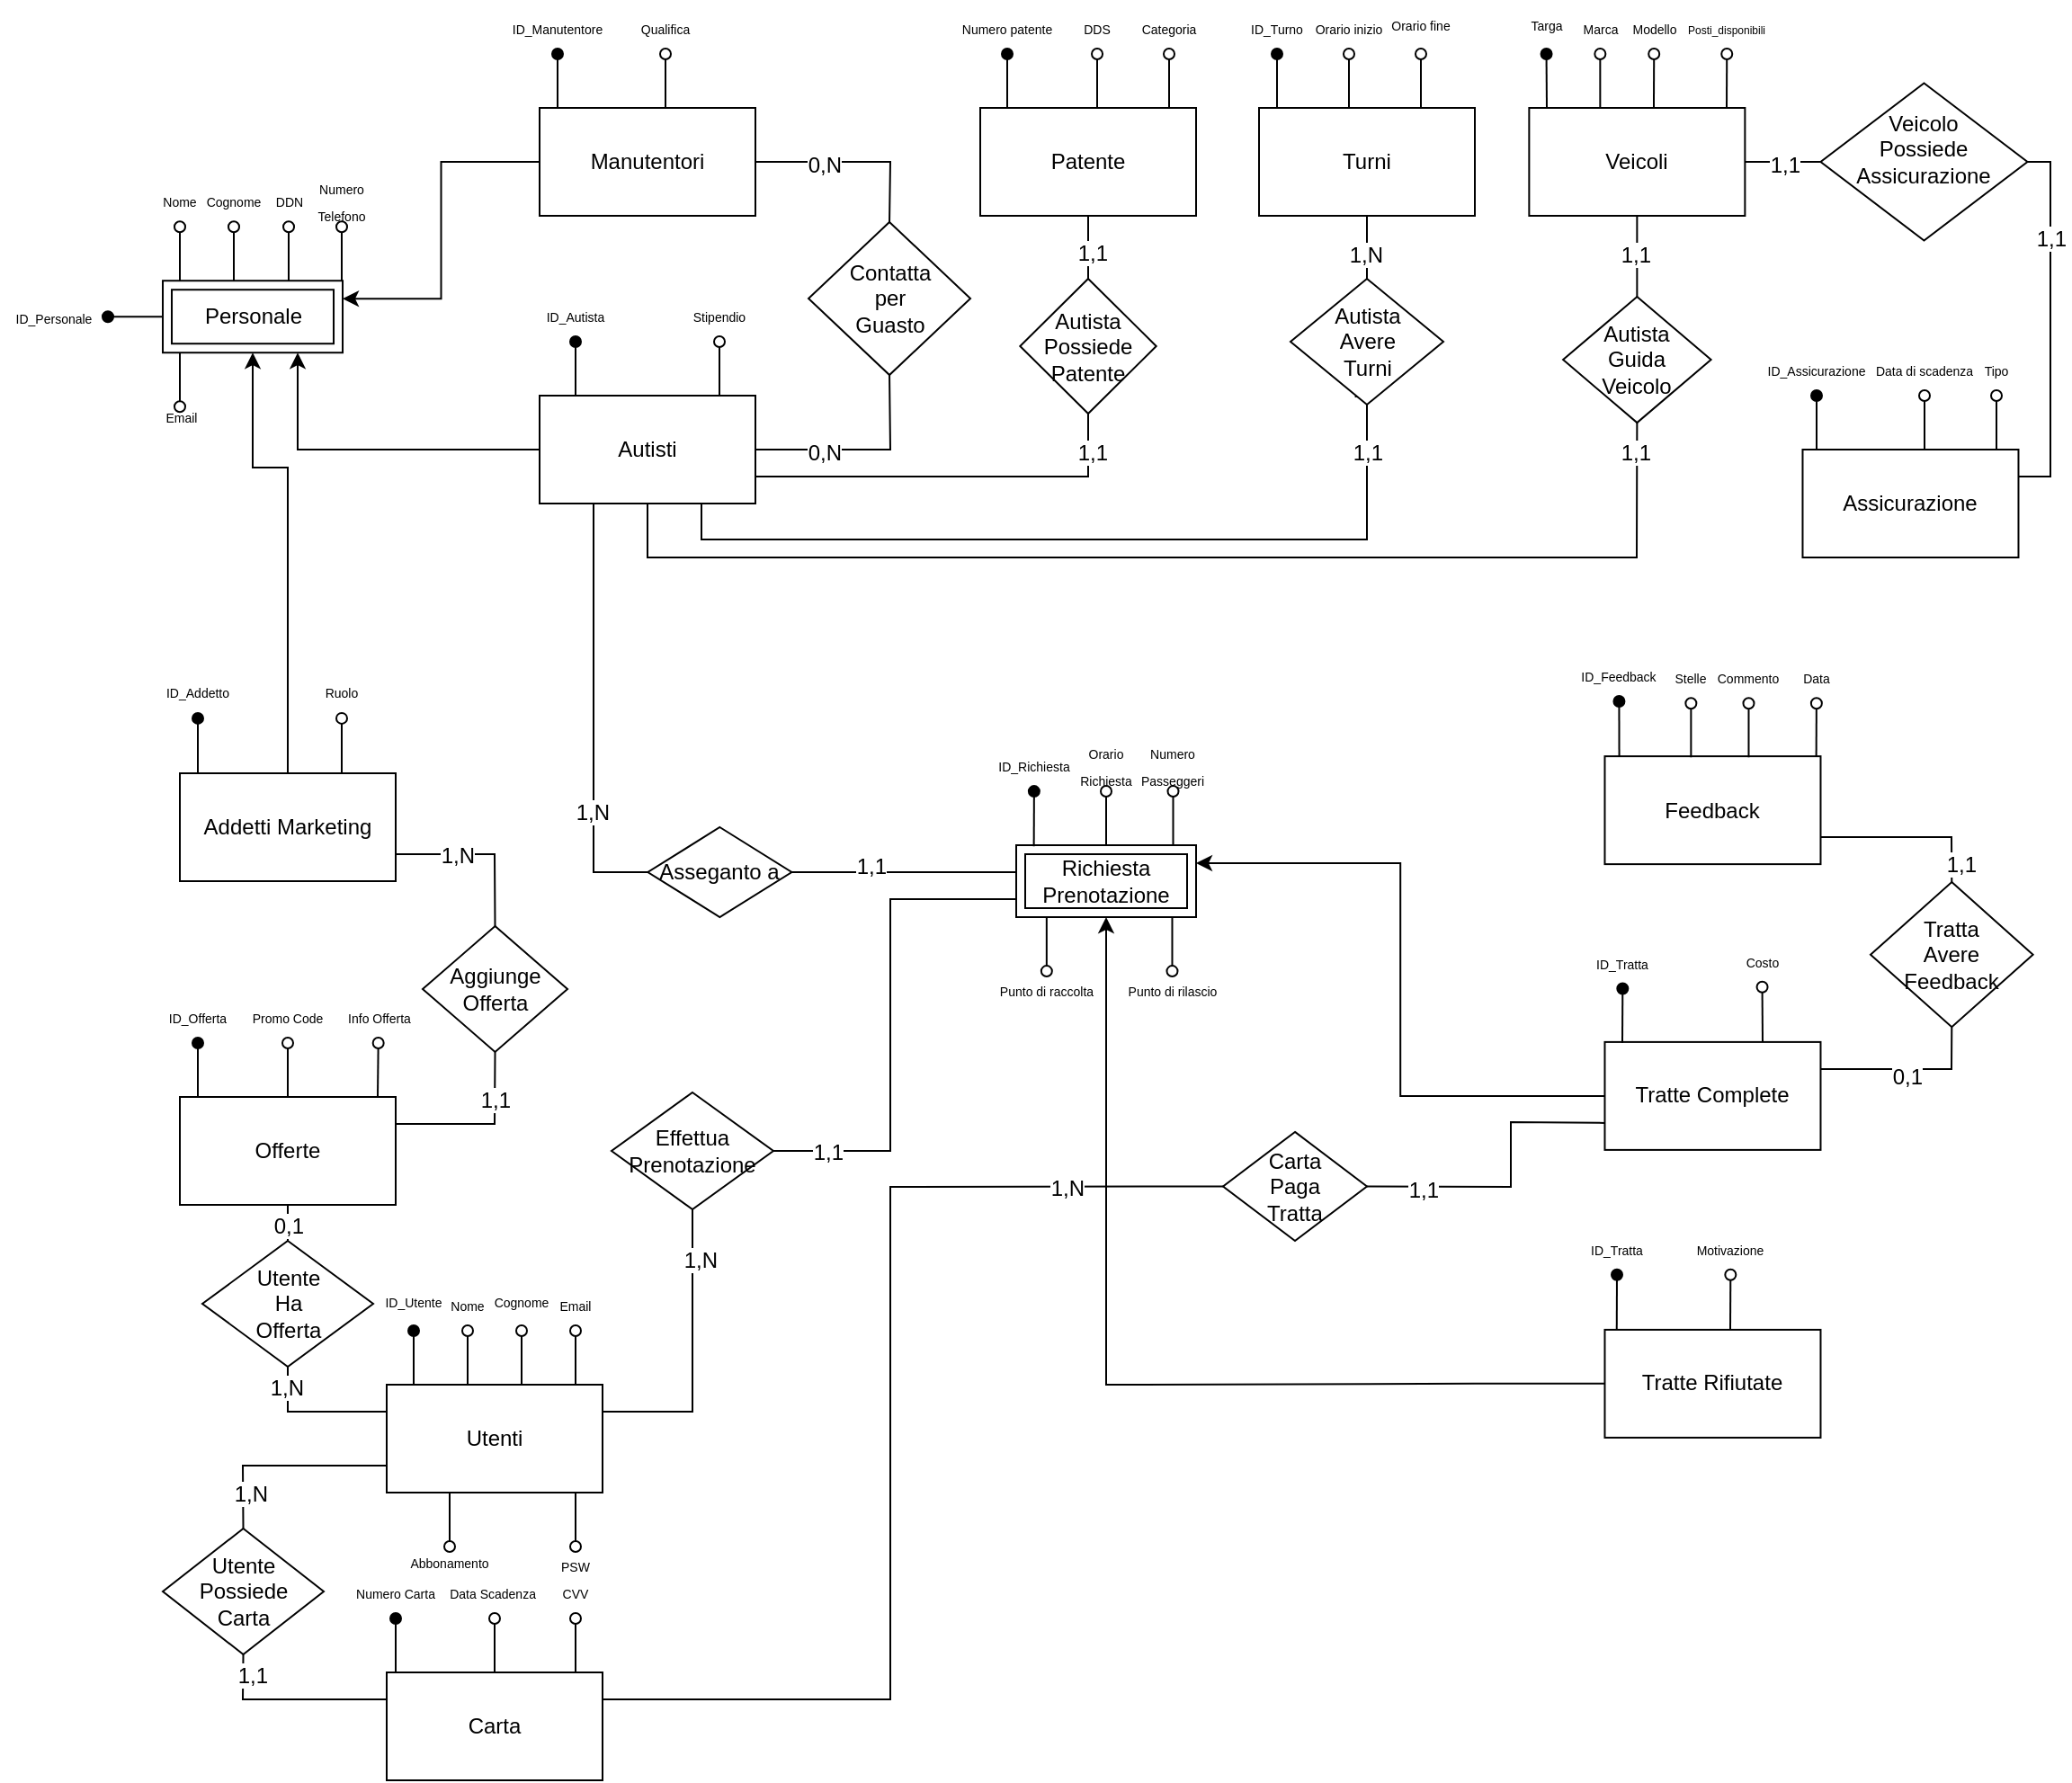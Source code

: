 <mxfile version="22.1.7" type="device">
  <diagram id="R2lEEEUBdFMjLlhIrx00" name="Page-1">
    <mxGraphModel dx="1297" dy="935" grid="1" gridSize="10" guides="1" tooltips="1" connect="1" arrows="1" fold="1" page="1" pageScale="1" pageWidth="3300" pageHeight="4681" math="0" shadow="0" extFonts="Permanent Marker^https://fonts.googleapis.com/css?family=Permanent+Marker">
      <root>
        <mxCell id="0" />
        <mxCell id="1" parent="0" />
        <mxCell id="SL3OJ4g4mQe82jDkw0CZ-2" value="" style="endArrow=oval;html=1;rounded=0;endFill=0;entryX=0.5;entryY=1;entryDx=0;entryDy=0;" parent="1" target="SL3OJ4g4mQe82jDkw0CZ-3" edge="1">
          <mxGeometry width="50" height="50" relative="1" as="geometry">
            <mxPoint x="1130" y="1566.15" as="sourcePoint" />
            <mxPoint x="1120.51" y="1535.84" as="targetPoint" />
          </mxGeometry>
        </mxCell>
        <mxCell id="SL3OJ4g4mQe82jDkw0CZ-3" value="&lt;font style=&quot;font-size: 7px;&quot;&gt;Nome&lt;/font&gt;" style="text;html=1;strokeColor=none;fillColor=none;align=center;verticalAlign=middle;whiteSpace=wrap;rounded=0;rotation=0;" parent="1" vertex="1">
          <mxGeometry x="1100" y="1506.15" width="60" height="30" as="geometry" />
        </mxCell>
        <mxCell id="SL3OJ4g4mQe82jDkw0CZ-33" style="edgeStyle=orthogonalEdgeStyle;rounded=0;orthogonalLoop=1;jettySize=auto;html=1;entryX=0.75;entryY=1;entryDx=0;entryDy=0;" parent="1" source="SL3OJ4g4mQe82jDkw0CZ-14" target="Oc1ZdkjXdi-IqZoQddms-9" edge="1">
          <mxGeometry relative="1" as="geometry">
            <Array as="points">
              <mxPoint x="1196" y="1660" />
            </Array>
            <mxPoint x="1160.51" y="1680" as="targetPoint" />
          </mxGeometry>
        </mxCell>
        <mxCell id="SL3OJ4g4mQe82jDkw0CZ-14" value="Autisti" style="rounded=0;whiteSpace=wrap;html=1;" parent="1" vertex="1">
          <mxGeometry x="1330" y="1630" width="120" height="60" as="geometry" />
        </mxCell>
        <mxCell id="SL3OJ4g4mQe82jDkw0CZ-32" style="edgeStyle=orthogonalEdgeStyle;rounded=0;orthogonalLoop=1;jettySize=auto;html=1;entryX=1;entryY=0.25;entryDx=0;entryDy=0;" parent="1" source="SL3OJ4g4mQe82jDkw0CZ-17" target="Oc1ZdkjXdi-IqZoQddms-9" edge="1">
          <mxGeometry relative="1" as="geometry">
            <mxPoint x="1210.51" y="1650" as="targetPoint" />
          </mxGeometry>
        </mxCell>
        <mxCell id="SL3OJ4g4mQe82jDkw0CZ-17" value="Manutentori" style="rounded=0;whiteSpace=wrap;html=1;" parent="1" vertex="1">
          <mxGeometry x="1330" y="1470" width="120" height="60" as="geometry" />
        </mxCell>
        <mxCell id="SL3OJ4g4mQe82jDkw0CZ-18" value="" style="endArrow=oval;html=1;rounded=0;endFill=1;" parent="1" target="SL3OJ4g4mQe82jDkw0CZ-19" edge="1">
          <mxGeometry width="50" height="50" relative="1" as="geometry">
            <mxPoint x="1340" y="1470" as="sourcePoint" />
            <mxPoint x="1340" y="1430" as="targetPoint" />
          </mxGeometry>
        </mxCell>
        <mxCell id="SL3OJ4g4mQe82jDkw0CZ-19" value="&lt;font style=&quot;font-size: 7px;&quot;&gt;ID_Manutentore&lt;/font&gt;" style="text;html=1;strokeColor=none;fillColor=none;align=center;verticalAlign=middle;whiteSpace=wrap;rounded=0;" parent="1" vertex="1">
          <mxGeometry x="1310" y="1410" width="60" height="30" as="geometry" />
        </mxCell>
        <mxCell id="SL3OJ4g4mQe82jDkw0CZ-20" value="" style="endArrow=oval;html=1;rounded=0;exitX=0.5;exitY=0;exitDx=0;exitDy=0;endFill=0;" parent="1" target="SL3OJ4g4mQe82jDkw0CZ-21" edge="1">
          <mxGeometry width="50" height="50" relative="1" as="geometry">
            <mxPoint x="1400" y="1470" as="sourcePoint" />
            <mxPoint x="1400" y="1420" as="targetPoint" />
          </mxGeometry>
        </mxCell>
        <mxCell id="SL3OJ4g4mQe82jDkw0CZ-21" value="&lt;span style=&quot;font-size: 7px;&quot;&gt;Qualifica&lt;br&gt;&lt;/span&gt;" style="text;html=1;strokeColor=none;fillColor=none;align=center;verticalAlign=middle;whiteSpace=wrap;rounded=0;" parent="1" vertex="1">
          <mxGeometry x="1370" y="1410" width="60" height="30" as="geometry" />
        </mxCell>
        <mxCell id="SL3OJ4g4mQe82jDkw0CZ-102" style="edgeStyle=orthogonalEdgeStyle;rounded=0;orthogonalLoop=1;jettySize=auto;html=1;entryX=0.5;entryY=1;entryDx=0;entryDy=0;" parent="1" source="SL3OJ4g4mQe82jDkw0CZ-22" target="Oc1ZdkjXdi-IqZoQddms-9" edge="1">
          <mxGeometry relative="1" as="geometry">
            <Array as="points">
              <mxPoint x="1190" y="1670" />
              <mxPoint x="1171" y="1670" />
            </Array>
            <mxPoint x="1125.155" y="1671.213" as="targetPoint" />
          </mxGeometry>
        </mxCell>
        <mxCell id="SL3OJ4g4mQe82jDkw0CZ-22" value="Addetti Marketing" style="rounded=0;whiteSpace=wrap;html=1;" parent="1" vertex="1">
          <mxGeometry x="1130" y="1840" width="120" height="60" as="geometry" />
        </mxCell>
        <mxCell id="SL3OJ4g4mQe82jDkw0CZ-23" value="" style="endArrow=oval;html=1;rounded=0;endFill=1;" parent="1" target="SL3OJ4g4mQe82jDkw0CZ-24" edge="1">
          <mxGeometry width="50" height="50" relative="1" as="geometry">
            <mxPoint x="1140" y="1839.45" as="sourcePoint" />
            <mxPoint x="1080" y="1799.45" as="targetPoint" />
          </mxGeometry>
        </mxCell>
        <mxCell id="SL3OJ4g4mQe82jDkw0CZ-24" value="&lt;font style=&quot;font-size: 7px;&quot;&gt;ID_Addetto&lt;br&gt;&lt;/font&gt;" style="text;html=1;strokeColor=none;fillColor=none;align=center;verticalAlign=middle;whiteSpace=wrap;rounded=0;" parent="1" vertex="1">
          <mxGeometry x="1110" y="1779.45" width="60" height="30" as="geometry" />
        </mxCell>
        <mxCell id="SL3OJ4g4mQe82jDkw0CZ-26" value="" style="endArrow=oval;html=1;rounded=0;endFill=1;" parent="1" target="SL3OJ4g4mQe82jDkw0CZ-27" edge="1">
          <mxGeometry width="50" height="50" relative="1" as="geometry">
            <mxPoint x="1350" y="1630" as="sourcePoint" />
            <mxPoint x="1350" y="1590" as="targetPoint" />
          </mxGeometry>
        </mxCell>
        <mxCell id="SL3OJ4g4mQe82jDkw0CZ-27" value="&lt;span style=&quot;font-size: 7px;&quot;&gt;ID_Autista&lt;/span&gt;" style="text;html=1;strokeColor=none;fillColor=none;align=center;verticalAlign=middle;whiteSpace=wrap;rounded=0;" parent="1" vertex="1">
          <mxGeometry x="1320" y="1570" width="60" height="30" as="geometry" />
        </mxCell>
        <mxCell id="SL3OJ4g4mQe82jDkw0CZ-36" value="&lt;div&gt;Contatta&lt;/div&gt;&lt;div&gt;per&lt;/div&gt;&lt;div&gt;Guasto&lt;br&gt;&lt;/div&gt;" style="shape=rhombus;perimeter=rhombusPerimeter;whiteSpace=wrap;html=1;align=center;" parent="1" vertex="1">
          <mxGeometry x="1479.52" y="1533.5" width="90" height="85" as="geometry" />
        </mxCell>
        <mxCell id="SL3OJ4g4mQe82jDkw0CZ-37" value="" style="resizable=0;html=1;whiteSpace=wrap;align=right;verticalAlign=bottom;" parent="1" connectable="0" vertex="1">
          <mxGeometry x="1569.52" y="1581.11" as="geometry" />
        </mxCell>
        <mxCell id="SL3OJ4g4mQe82jDkw0CZ-38" value="" style="resizable=0;html=1;whiteSpace=wrap;align=right;verticalAlign=bottom;" parent="1" connectable="0" vertex="1">
          <mxGeometry x="1490.0" y="1581.11" as="geometry" />
        </mxCell>
        <mxCell id="SL3OJ4g4mQe82jDkw0CZ-39" value="" style="endArrow=none;html=1;rounded=0;exitX=1;exitY=0.5;exitDx=0;exitDy=0;entryX=0.5;entryY=0;entryDx=0;entryDy=0;" parent="1" source="SL3OJ4g4mQe82jDkw0CZ-17" target="SL3OJ4g4mQe82jDkw0CZ-36" edge="1">
          <mxGeometry relative="1" as="geometry">
            <mxPoint x="1540" y="1650" as="sourcePoint" />
            <mxPoint x="1700" y="1650" as="targetPoint" />
            <Array as="points">
              <mxPoint x="1525" y="1500" />
            </Array>
          </mxGeometry>
        </mxCell>
        <mxCell id="SL3OJ4g4mQe82jDkw0CZ-40" value="0,N" style="resizable=0;html=1;whiteSpace=wrap;align=right;verticalAlign=bottom;labelBackgroundColor=default;" parent="SL3OJ4g4mQe82jDkw0CZ-39" connectable="0" vertex="1">
          <mxGeometry x="1" relative="1" as="geometry">
            <mxPoint x="-25" y="-23" as="offset" />
          </mxGeometry>
        </mxCell>
        <mxCell id="SL3OJ4g4mQe82jDkw0CZ-41" value="" style="endArrow=none;html=1;rounded=0;exitX=1;exitY=0.5;exitDx=0;exitDy=0;entryX=0.5;entryY=1;entryDx=0;entryDy=0;" parent="1" source="SL3OJ4g4mQe82jDkw0CZ-14" target="SL3OJ4g4mQe82jDkw0CZ-36" edge="1">
          <mxGeometry relative="1" as="geometry">
            <mxPoint x="1460" y="1660" as="sourcePoint" />
            <mxPoint x="1620" y="1670" as="targetPoint" />
            <Array as="points">
              <mxPoint x="1525" y="1660" />
            </Array>
          </mxGeometry>
        </mxCell>
        <mxCell id="SL3OJ4g4mQe82jDkw0CZ-42" value="0,N" style="resizable=0;html=1;whiteSpace=wrap;align=right;verticalAlign=bottom;labelBackgroundColor=default;" parent="SL3OJ4g4mQe82jDkw0CZ-41" connectable="0" vertex="1">
          <mxGeometry x="1" relative="1" as="geometry">
            <mxPoint x="-25" y="52" as="offset" />
          </mxGeometry>
        </mxCell>
        <mxCell id="SL3OJ4g4mQe82jDkw0CZ-43" value="Patente" style="rounded=0;whiteSpace=wrap;html=1;" parent="1" vertex="1">
          <mxGeometry x="1575" y="1470" width="120" height="60" as="geometry" />
        </mxCell>
        <mxCell id="SL3OJ4g4mQe82jDkw0CZ-44" value="" style="endArrow=oval;html=1;rounded=0;endFill=1;" parent="1" target="SL3OJ4g4mQe82jDkw0CZ-45" edge="1">
          <mxGeometry width="50" height="50" relative="1" as="geometry">
            <mxPoint x="1590" y="1470" as="sourcePoint" />
            <mxPoint x="1590" y="1430" as="targetPoint" />
          </mxGeometry>
        </mxCell>
        <mxCell id="SL3OJ4g4mQe82jDkw0CZ-45" value="&lt;font style=&quot;font-size: 7px;&quot;&gt;Numero patente&lt;/font&gt;" style="text;html=1;strokeColor=none;fillColor=none;align=center;verticalAlign=middle;whiteSpace=wrap;rounded=0;" parent="1" vertex="1">
          <mxGeometry x="1560" y="1410" width="60" height="30" as="geometry" />
        </mxCell>
        <mxCell id="SL3OJ4g4mQe82jDkw0CZ-46" value="" style="endArrow=oval;html=1;rounded=0;exitX=0.5;exitY=0;exitDx=0;exitDy=0;endFill=0;fontColor=#FFFFFF;strokeColor=#000000;labelBackgroundColor=#757575;" parent="1" edge="1">
          <mxGeometry width="50" height="50" relative="1" as="geometry">
            <mxPoint x="1640.01" y="1470" as="sourcePoint" />
            <mxPoint x="1640.01" y="1440" as="targetPoint" />
          </mxGeometry>
        </mxCell>
        <mxCell id="SL3OJ4g4mQe82jDkw0CZ-47" value="&lt;font style=&quot;font-size: 7px;&quot;&gt;DDS&lt;/font&gt;" style="text;html=1;strokeColor=none;fillColor=none;align=center;verticalAlign=middle;whiteSpace=wrap;rounded=0;" parent="1" vertex="1">
          <mxGeometry x="1610" y="1410" width="60" height="30" as="geometry" />
        </mxCell>
        <mxCell id="SL3OJ4g4mQe82jDkw0CZ-48" value="" style="endArrow=oval;html=1;rounded=0;endFill=0;" parent="1" target="SL3OJ4g4mQe82jDkw0CZ-49" edge="1">
          <mxGeometry width="50" height="50" relative="1" as="geometry">
            <mxPoint x="1680" y="1470" as="sourcePoint" />
            <mxPoint x="1680" y="1430" as="targetPoint" />
          </mxGeometry>
        </mxCell>
        <mxCell id="SL3OJ4g4mQe82jDkw0CZ-49" value="&lt;font style=&quot;font-size: 7px;&quot;&gt;Categoria&lt;/font&gt;" style="text;html=1;strokeColor=none;fillColor=none;align=center;verticalAlign=middle;whiteSpace=wrap;rounded=0;" parent="1" vertex="1">
          <mxGeometry x="1650" y="1410" width="60" height="30" as="geometry" />
        </mxCell>
        <mxCell id="SL3OJ4g4mQe82jDkw0CZ-50" value="&lt;div&gt;Autista&lt;/div&gt;&lt;div&gt;Possiede&lt;/div&gt;&lt;div&gt;Patente&lt;br&gt;&lt;/div&gt;" style="shape=rhombus;perimeter=rhombusPerimeter;whiteSpace=wrap;html=1;align=center;" parent="1" vertex="1">
          <mxGeometry x="1597.16" y="1565" width="75.69" height="75" as="geometry" />
        </mxCell>
        <mxCell id="SL3OJ4g4mQe82jDkw0CZ-51" value="" style="endArrow=none;html=1;rounded=0;exitX=1;exitY=0.75;exitDx=0;exitDy=0;entryX=0.5;entryY=1;entryDx=0;entryDy=0;" parent="1" source="SL3OJ4g4mQe82jDkw0CZ-14" target="SL3OJ4g4mQe82jDkw0CZ-50" edge="1">
          <mxGeometry relative="1" as="geometry">
            <mxPoint x="1580" y="1740" as="sourcePoint" />
            <mxPoint x="1740" y="1740" as="targetPoint" />
            <Array as="points">
              <mxPoint x="1635" y="1675" />
            </Array>
          </mxGeometry>
        </mxCell>
        <mxCell id="SL3OJ4g4mQe82jDkw0CZ-52" value="1,1" style="resizable=0;html=1;whiteSpace=wrap;align=right;verticalAlign=bottom;labelBackgroundColor=default;" parent="SL3OJ4g4mQe82jDkw0CZ-51" connectable="0" vertex="1">
          <mxGeometry x="1" relative="1" as="geometry">
            <mxPoint x="12" y="30" as="offset" />
          </mxGeometry>
        </mxCell>
        <mxCell id="SL3OJ4g4mQe82jDkw0CZ-53" value="" style="endArrow=none;html=1;rounded=0;exitX=0.5;exitY=1;exitDx=0;exitDy=0;entryX=0.5;entryY=0;entryDx=0;entryDy=0;" parent="1" source="SL3OJ4g4mQe82jDkw0CZ-43" target="SL3OJ4g4mQe82jDkw0CZ-50" edge="1">
          <mxGeometry relative="1" as="geometry">
            <mxPoint x="1570" y="1600" as="sourcePoint" />
            <mxPoint x="1730" y="1600" as="targetPoint" />
          </mxGeometry>
        </mxCell>
        <mxCell id="SL3OJ4g4mQe82jDkw0CZ-54" value="1,1" style="resizable=0;html=1;whiteSpace=wrap;align=right;verticalAlign=bottom;labelBackgroundColor=default;" parent="SL3OJ4g4mQe82jDkw0CZ-53" connectable="0" vertex="1">
          <mxGeometry x="1" relative="1" as="geometry">
            <mxPoint x="12" y="-5" as="offset" />
          </mxGeometry>
        </mxCell>
        <mxCell id="SL3OJ4g4mQe82jDkw0CZ-66" value="Offerte" style="rounded=0;whiteSpace=wrap;html=1;" parent="1" vertex="1">
          <mxGeometry x="1130" y="2020" width="120" height="60" as="geometry" />
        </mxCell>
        <mxCell id="SL3OJ4g4mQe82jDkw0CZ-67" value="" style="endArrow=oval;html=1;rounded=0;endFill=1;" parent="1" target="SL3OJ4g4mQe82jDkw0CZ-68" edge="1">
          <mxGeometry width="50" height="50" relative="1" as="geometry">
            <mxPoint x="1140" y="2020" as="sourcePoint" />
            <mxPoint x="1140" y="1980" as="targetPoint" />
          </mxGeometry>
        </mxCell>
        <mxCell id="SL3OJ4g4mQe82jDkw0CZ-68" value="&lt;font style=&quot;font-size: 7px;&quot;&gt;ID_Offerta&lt;br&gt;&lt;/font&gt;" style="text;html=1;strokeColor=none;fillColor=none;align=center;verticalAlign=middle;whiteSpace=wrap;rounded=0;" parent="1" vertex="1">
          <mxGeometry x="1110" y="1960" width="60" height="30" as="geometry" />
        </mxCell>
        <mxCell id="SL3OJ4g4mQe82jDkw0CZ-69" value="" style="endArrow=oval;html=1;rounded=0;exitX=0.5;exitY=0;exitDx=0;exitDy=0;endFill=0;fontColor=#FFFFFF;strokeColor=#000000;labelBackgroundColor=#757575;" parent="1" target="SL3OJ4g4mQe82jDkw0CZ-70" edge="1">
          <mxGeometry width="50" height="50" relative="1" as="geometry">
            <mxPoint x="1190" y="2020" as="sourcePoint" />
            <mxPoint x="1190" y="1970" as="targetPoint" />
          </mxGeometry>
        </mxCell>
        <mxCell id="SL3OJ4g4mQe82jDkw0CZ-70" value="&lt;font style=&quot;font-size: 7px;&quot;&gt;Promo Code&lt;br&gt;&lt;/font&gt;" style="text;html=1;strokeColor=none;fillColor=none;align=center;verticalAlign=middle;whiteSpace=wrap;rounded=0;" parent="1" vertex="1">
          <mxGeometry x="1160" y="1960" width="60" height="30" as="geometry" />
        </mxCell>
        <mxCell id="SL3OJ4g4mQe82jDkw0CZ-71" value="" style="endArrow=oval;html=1;rounded=0;endFill=0;" parent="1" target="SL3OJ4g4mQe82jDkw0CZ-72" edge="1">
          <mxGeometry width="50" height="50" relative="1" as="geometry">
            <mxPoint x="1240" y="2020" as="sourcePoint" />
            <mxPoint x="1240.51" y="1980" as="targetPoint" />
          </mxGeometry>
        </mxCell>
        <mxCell id="SL3OJ4g4mQe82jDkw0CZ-72" value="&lt;font style=&quot;font-size: 7px;&quot;&gt;Info Offerta&lt;/font&gt;" style="text;html=1;strokeColor=none;fillColor=none;align=center;verticalAlign=middle;whiteSpace=wrap;rounded=0;" parent="1" vertex="1">
          <mxGeometry x="1210.51" y="1960" width="60" height="30" as="geometry" />
        </mxCell>
        <mxCell id="SL3OJ4g4mQe82jDkw0CZ-77" value="" style="resizable=0;html=1;whiteSpace=wrap;align=right;verticalAlign=bottom;" parent="1" connectable="0" vertex="1">
          <mxGeometry x="1185.0" y="2050" as="geometry" />
        </mxCell>
        <mxCell id="SL3OJ4g4mQe82jDkw0CZ-78" value="&lt;div&gt;Aggiunge &lt;br&gt;&lt;/div&gt;&lt;div&gt;Offerta&lt;br&gt;&lt;/div&gt;" style="shape=rhombus;perimeter=rhombusPerimeter;whiteSpace=wrap;html=1;align=center;" parent="1" vertex="1">
          <mxGeometry x="1265" y="1925" width="80.51" height="70" as="geometry" />
        </mxCell>
        <mxCell id="SL3OJ4g4mQe82jDkw0CZ-104" value="Turni" style="rounded=0;whiteSpace=wrap;html=1;" parent="1" vertex="1">
          <mxGeometry x="1730" y="1470" width="120" height="60" as="geometry" />
        </mxCell>
        <mxCell id="SL3OJ4g4mQe82jDkw0CZ-105" value="" style="endArrow=oval;html=1;rounded=0;endFill=1;" parent="1" target="SL3OJ4g4mQe82jDkw0CZ-106" edge="1">
          <mxGeometry width="50" height="50" relative="1" as="geometry">
            <mxPoint x="1740" y="1470" as="sourcePoint" />
            <mxPoint x="1740" y="1430" as="targetPoint" />
          </mxGeometry>
        </mxCell>
        <mxCell id="SL3OJ4g4mQe82jDkw0CZ-106" value="&lt;div&gt;&lt;span style=&quot;font-size: 7px;&quot;&gt;ID_Turno&lt;/span&gt;&lt;/div&gt;" style="text;html=1;strokeColor=none;fillColor=none;align=center;verticalAlign=middle;whiteSpace=wrap;rounded=0;" parent="1" vertex="1">
          <mxGeometry x="1710" y="1410" width="60" height="30" as="geometry" />
        </mxCell>
        <mxCell id="SL3OJ4g4mQe82jDkw0CZ-107" value="" style="endArrow=oval;html=1;rounded=0;exitDx=0;exitDy=0;endFill=1;fontColor=#FFFFFF;strokeColor=#000000;labelBackgroundColor=#757575;" parent="1" edge="1">
          <mxGeometry width="50" height="50" relative="1" as="geometry">
            <mxPoint x="1870" y="1440" as="sourcePoint" />
            <mxPoint x="1870" y="1440" as="targetPoint" />
          </mxGeometry>
        </mxCell>
        <mxCell id="SL3OJ4g4mQe82jDkw0CZ-108" value="" style="endArrow=oval;html=1;rounded=0;exitX=0.5;exitY=0;exitDx=0;exitDy=0;endFill=0;" parent="1" target="SL3OJ4g4mQe82jDkw0CZ-109" edge="1">
          <mxGeometry width="50" height="50" relative="1" as="geometry">
            <mxPoint x="1780" y="1470" as="sourcePoint" />
            <mxPoint x="1780" y="1420" as="targetPoint" />
          </mxGeometry>
        </mxCell>
        <mxCell id="SL3OJ4g4mQe82jDkw0CZ-109" value="&lt;font style=&quot;font-size: 7px;&quot;&gt;Orario inizio&lt;/font&gt;" style="text;html=1;strokeColor=none;fillColor=none;align=center;verticalAlign=middle;whiteSpace=wrap;rounded=0;" parent="1" vertex="1">
          <mxGeometry x="1750" y="1410" width="60" height="30" as="geometry" />
        </mxCell>
        <mxCell id="SL3OJ4g4mQe82jDkw0CZ-110" value="" style="endArrow=oval;html=1;rounded=0;endFill=0;" parent="1" target="SL3OJ4g4mQe82jDkw0CZ-111" edge="1">
          <mxGeometry width="50" height="50" relative="1" as="geometry">
            <mxPoint x="1820" y="1470" as="sourcePoint" />
            <mxPoint x="1820" y="1430" as="targetPoint" />
          </mxGeometry>
        </mxCell>
        <mxCell id="SL3OJ4g4mQe82jDkw0CZ-111" value="&lt;div style=&quot;font-size: 7px;&quot;&gt;Orario fine&lt;/div&gt;" style="text;html=1;strokeColor=none;fillColor=none;align=center;verticalAlign=middle;whiteSpace=wrap;rounded=0;" parent="1" vertex="1">
          <mxGeometry x="1790" y="1410" width="60" height="30" as="geometry" />
        </mxCell>
        <mxCell id="SL3OJ4g4mQe82jDkw0CZ-115" value="" style="endArrow=none;html=1;rounded=0;exitX=0.75;exitY=1;exitDx=0;exitDy=0;entryX=0.5;entryY=1;entryDx=0;entryDy=0;" parent="1" source="SL3OJ4g4mQe82jDkw0CZ-14" target="SL3OJ4g4mQe82jDkw0CZ-117" edge="1">
          <mxGeometry relative="1" as="geometry">
            <mxPoint x="1860" y="1690" as="sourcePoint" />
            <mxPoint x="2020" y="1690" as="targetPoint" />
            <Array as="points">
              <mxPoint x="1420" y="1710" />
              <mxPoint x="1790" y="1710" />
            </Array>
          </mxGeometry>
        </mxCell>
        <mxCell id="SL3OJ4g4mQe82jDkw0CZ-116" value="1" style="resizable=0;html=1;whiteSpace=wrap;align=right;verticalAlign=bottom;" parent="SL3OJ4g4mQe82jDkw0CZ-115" connectable="0" vertex="1">
          <mxGeometry x="1" relative="1" as="geometry" />
        </mxCell>
        <mxCell id="SL3OJ4g4mQe82jDkw0CZ-117" value="&lt;div&gt;Autista&lt;/div&gt;&lt;div&gt;Avere&lt;/div&gt;&lt;div&gt;Turni&lt;br&gt;&lt;/div&gt;" style="shape=rhombus;perimeter=rhombusPerimeter;whiteSpace=wrap;html=1;align=center;" parent="1" vertex="1">
          <mxGeometry x="1747.5" y="1565" width="85" height="70" as="geometry" />
        </mxCell>
        <mxCell id="SL3OJ4g4mQe82jDkw0CZ-118" value="1,1" style="resizable=0;html=1;whiteSpace=wrap;align=right;verticalAlign=bottom;labelBackgroundColor=default;" parent="1" connectable="0" vertex="1">
          <mxGeometry x="1800" y="1670" as="geometry" />
        </mxCell>
        <mxCell id="SL3OJ4g4mQe82jDkw0CZ-119" value="" style="endArrow=none;html=1;rounded=0;exitX=0.5;exitY=1;exitDx=0;exitDy=0;" parent="1" source="SL3OJ4g4mQe82jDkw0CZ-104" target="SL3OJ4g4mQe82jDkw0CZ-117" edge="1">
          <mxGeometry relative="1" as="geometry">
            <mxPoint x="1430" y="1700" as="sourcePoint" />
            <mxPoint x="2030" y="1700" as="targetPoint" />
          </mxGeometry>
        </mxCell>
        <mxCell id="SL3OJ4g4mQe82jDkw0CZ-120" value="1,N" style="resizable=0;html=1;whiteSpace=wrap;align=right;verticalAlign=bottom;labelBackgroundColor=default;" parent="SL3OJ4g4mQe82jDkw0CZ-119" connectable="0" vertex="1">
          <mxGeometry x="1" relative="1" as="geometry">
            <mxPoint x="10" y="-5" as="offset" />
          </mxGeometry>
        </mxCell>
        <mxCell id="SL3OJ4g4mQe82jDkw0CZ-122" value="Veicoli" style="rounded=0;whiteSpace=wrap;html=1;" parent="1" vertex="1">
          <mxGeometry x="1880.18" y="1470" width="120" height="60" as="geometry" />
        </mxCell>
        <mxCell id="SL3OJ4g4mQe82jDkw0CZ-123" value="" style="endArrow=oval;html=1;rounded=0;exitX=0.5;exitY=0;exitDx=0;exitDy=0;endFill=0;" parent="1" edge="1">
          <mxGeometry width="50" height="50" relative="1" as="geometry">
            <mxPoint x="1919.67" y="1470" as="sourcePoint" />
            <mxPoint x="1919.67" y="1440" as="targetPoint" />
          </mxGeometry>
        </mxCell>
        <mxCell id="SL3OJ4g4mQe82jDkw0CZ-124" value="&lt;font style=&quot;font-size: 7px;&quot;&gt;Marca&lt;/font&gt;" style="text;html=1;strokeColor=none;fillColor=none;align=center;verticalAlign=middle;whiteSpace=wrap;rounded=0;" parent="1" vertex="1">
          <mxGeometry x="1889.67" y="1410" width="60" height="30" as="geometry" />
        </mxCell>
        <mxCell id="SL3OJ4g4mQe82jDkw0CZ-125" value="" style="endArrow=oval;html=1;rounded=0;endFill=0;" parent="1" target="SL3OJ4g4mQe82jDkw0CZ-126" edge="1">
          <mxGeometry width="50" height="50" relative="1" as="geometry">
            <mxPoint x="1949.49" y="1470" as="sourcePoint" />
            <mxPoint x="1949.67" y="1430" as="targetPoint" />
          </mxGeometry>
        </mxCell>
        <mxCell id="SL3OJ4g4mQe82jDkw0CZ-126" value="&lt;font style=&quot;font-size: 7px;&quot;&gt;Modello&lt;/font&gt;" style="text;html=1;strokeColor=none;fillColor=none;align=center;verticalAlign=middle;whiteSpace=wrap;rounded=0;" parent="1" vertex="1">
          <mxGeometry x="1919.67" y="1410" width="60" height="30" as="geometry" />
        </mxCell>
        <mxCell id="SL3OJ4g4mQe82jDkw0CZ-129" value="" style="endArrow=oval;html=1;rounded=0;endFill=1;" parent="1" target="SL3OJ4g4mQe82jDkw0CZ-130" edge="1">
          <mxGeometry width="50" height="50" relative="1" as="geometry">
            <mxPoint x="1890" y="1470" as="sourcePoint" />
            <mxPoint x="1890.18" y="1430" as="targetPoint" />
          </mxGeometry>
        </mxCell>
        <mxCell id="SL3OJ4g4mQe82jDkw0CZ-130" value="&lt;div style=&quot;font-size: 7px;&quot;&gt;Targa&lt;/div&gt;" style="text;html=1;strokeColor=none;fillColor=none;align=center;verticalAlign=middle;whiteSpace=wrap;rounded=0;" parent="1" vertex="1">
          <mxGeometry x="1859.67" y="1410" width="60" height="30" as="geometry" />
        </mxCell>
        <mxCell id="SL3OJ4g4mQe82jDkw0CZ-132" value="" style="resizable=0;html=1;whiteSpace=wrap;align=right;verticalAlign=bottom;" parent="1" connectable="0" vertex="1">
          <mxGeometry x="1949.67" y="1575.04" as="geometry" />
        </mxCell>
        <mxCell id="SL3OJ4g4mQe82jDkw0CZ-134" value="" style="endArrow=oval;html=1;rounded=0;endFill=0;" parent="1" target="SL3OJ4g4mQe82jDkw0CZ-135" edge="1">
          <mxGeometry width="50" height="50" relative="1" as="geometry">
            <mxPoint x="1990" y="1470" as="sourcePoint" />
            <mxPoint x="1990.18" y="1430" as="targetPoint" />
          </mxGeometry>
        </mxCell>
        <mxCell id="SL3OJ4g4mQe82jDkw0CZ-135" value="&lt;div&gt;&lt;font style=&quot;font-size: 6px;&quot;&gt;Posti_disponibili&lt;/font&gt;&lt;/div&gt;" style="text;html=1;strokeColor=none;fillColor=none;align=center;verticalAlign=middle;whiteSpace=wrap;rounded=0;" parent="1" vertex="1">
          <mxGeometry x="1960.18" y="1410" width="60" height="30" as="geometry" />
        </mxCell>
        <mxCell id="SL3OJ4g4mQe82jDkw0CZ-160" value="&lt;div&gt;Autista&lt;/div&gt;&lt;div&gt;Guida&lt;/div&gt;&lt;div&gt;Veicolo&lt;br&gt;&lt;/div&gt;" style="shape=rhombus;perimeter=rhombusPerimeter;whiteSpace=wrap;html=1;align=center;" parent="1" vertex="1">
          <mxGeometry x="1899.06" y="1575.04" width="82.24" height="70" as="geometry" />
        </mxCell>
        <mxCell id="SL3OJ4g4mQe82jDkw0CZ-163" value="" style="endArrow=none;html=1;rounded=0;exitX=0.5;exitY=1;exitDx=0;exitDy=0;entryX=0.5;entryY=1;entryDx=0;entryDy=0;" parent="1" source="SL3OJ4g4mQe82jDkw0CZ-14" target="SL3OJ4g4mQe82jDkw0CZ-160" edge="1">
          <mxGeometry relative="1" as="geometry">
            <mxPoint x="1460" y="1750" as="sourcePoint" />
            <mxPoint x="1620" y="1750" as="targetPoint" />
            <Array as="points">
              <mxPoint x="1390" y="1720" />
              <mxPoint x="1940" y="1720" />
            </Array>
          </mxGeometry>
        </mxCell>
        <mxCell id="SL3OJ4g4mQe82jDkw0CZ-164" value="1,1" style="resizable=0;html=1;whiteSpace=wrap;align=right;verticalAlign=bottom;labelBackgroundColor=default;" parent="SL3OJ4g4mQe82jDkw0CZ-163" connectable="0" vertex="1">
          <mxGeometry x="1" relative="1" as="geometry">
            <mxPoint x="9" y="25" as="offset" />
          </mxGeometry>
        </mxCell>
        <mxCell id="SL3OJ4g4mQe82jDkw0CZ-176" value="" style="resizable=0;html=1;whiteSpace=wrap;align=right;verticalAlign=bottom;" parent="1" connectable="0" vertex="1">
          <mxGeometry x="1980.001" y="1540.003" as="geometry" />
        </mxCell>
        <mxCell id="SL3OJ4g4mQe82jDkw0CZ-177" value="Assicurazione" style="rounded=0;whiteSpace=wrap;html=1;" parent="1" vertex="1">
          <mxGeometry x="2032.24" y="1660" width="120" height="60" as="geometry" />
        </mxCell>
        <mxCell id="SL3OJ4g4mQe82jDkw0CZ-178" value="" style="endArrow=oval;html=1;rounded=0;endFill=1;" parent="1" target="SL3OJ4g4mQe82jDkw0CZ-179" edge="1">
          <mxGeometry width="50" height="50" relative="1" as="geometry">
            <mxPoint x="2040" y="1660" as="sourcePoint" />
            <mxPoint x="2040" y="1620" as="targetPoint" />
          </mxGeometry>
        </mxCell>
        <mxCell id="SL3OJ4g4mQe82jDkw0CZ-179" value="&lt;font style=&quot;font-size: 7px;&quot;&gt;ID_Assicurazione&lt;/font&gt;" style="text;html=1;strokeColor=none;fillColor=none;align=center;verticalAlign=middle;whiteSpace=wrap;rounded=0;" parent="1" vertex="1">
          <mxGeometry x="2010" y="1600" width="60" height="30" as="geometry" />
        </mxCell>
        <mxCell id="SL3OJ4g4mQe82jDkw0CZ-180" value="" style="endArrow=oval;html=1;rounded=0;exitX=0.5;exitY=0;exitDx=0;exitDy=0;endFill=0;fontColor=#FFFFFF;strokeColor=#000000;labelBackgroundColor=#757575;" parent="1" target="SL3OJ4g4mQe82jDkw0CZ-181" edge="1">
          <mxGeometry width="50" height="50" relative="1" as="geometry">
            <mxPoint x="2100" y="1660" as="sourcePoint" />
            <mxPoint x="2100" y="1610" as="targetPoint" />
          </mxGeometry>
        </mxCell>
        <mxCell id="SL3OJ4g4mQe82jDkw0CZ-181" value="&lt;font style=&quot;font-size: 7px;&quot;&gt;Data di scadenza&lt;/font&gt;" style="text;html=1;strokeColor=none;fillColor=none;align=center;verticalAlign=middle;whiteSpace=wrap;rounded=0;" parent="1" vertex="1">
          <mxGeometry x="2070" y="1600" width="60" height="30" as="geometry" />
        </mxCell>
        <mxCell id="SL3OJ4g4mQe82jDkw0CZ-185" value="" style="endArrow=oval;html=1;rounded=0;exitX=0.5;exitY=0;exitDx=0;exitDy=0;endFill=0;fontColor=#FFFFFF;strokeColor=#000000;labelBackgroundColor=#757575;" parent="1" target="SL3OJ4g4mQe82jDkw0CZ-186" edge="1">
          <mxGeometry width="50" height="50" relative="1" as="geometry">
            <mxPoint x="2140" y="1660" as="sourcePoint" />
            <mxPoint x="2140" y="1610" as="targetPoint" />
          </mxGeometry>
        </mxCell>
        <mxCell id="SL3OJ4g4mQe82jDkw0CZ-186" value="&lt;font style=&quot;font-size: 7px;&quot;&gt;Tipo&lt;/font&gt;" style="text;html=1;strokeColor=none;fillColor=none;align=center;verticalAlign=middle;whiteSpace=wrap;rounded=0;" parent="1" vertex="1">
          <mxGeometry x="2110" y="1600" width="60" height="30" as="geometry" />
        </mxCell>
        <mxCell id="SL3OJ4g4mQe82jDkw0CZ-187" value="" style="endArrow=none;html=1;rounded=0;exitX=0.5;exitY=1;exitDx=0;exitDy=0;entryX=0.5;entryY=0;entryDx=0;entryDy=0;" parent="1" source="SL3OJ4g4mQe82jDkw0CZ-122" target="SL3OJ4g4mQe82jDkw0CZ-160" edge="1">
          <mxGeometry relative="1" as="geometry">
            <mxPoint x="2000" y="1660" as="sourcePoint" />
            <mxPoint x="2160" y="1660" as="targetPoint" />
          </mxGeometry>
        </mxCell>
        <mxCell id="SL3OJ4g4mQe82jDkw0CZ-188" value="1,1" style="resizable=0;html=1;whiteSpace=wrap;align=right;verticalAlign=bottom;labelBackgroundColor=default;" parent="SL3OJ4g4mQe82jDkw0CZ-187" connectable="0" vertex="1">
          <mxGeometry x="1" relative="1" as="geometry">
            <mxPoint x="9" y="-15" as="offset" />
          </mxGeometry>
        </mxCell>
        <mxCell id="SL3OJ4g4mQe82jDkw0CZ-189" value="&lt;div&gt;Veicolo&lt;/div&gt;&lt;div&gt;Possiede Assicurazione&lt;/div&gt;&lt;div&gt;&lt;br&gt;&lt;/div&gt;" style="shape=rhombus;perimeter=rhombusPerimeter;whiteSpace=wrap;html=1;align=center;" parent="1" vertex="1">
          <mxGeometry x="2042.24" y="1456.25" width="115" height="87.5" as="geometry" />
        </mxCell>
        <mxCell id="SL3OJ4g4mQe82jDkw0CZ-262" value="&lt;div&gt;Utenti&lt;/div&gt;" style="rounded=0;whiteSpace=wrap;html=1;" parent="1" vertex="1">
          <mxGeometry x="1245" y="2180" width="120" height="60" as="geometry" />
        </mxCell>
        <mxCell id="SL3OJ4g4mQe82jDkw0CZ-263" value="" style="endArrow=oval;html=1;rounded=0;exitX=0.5;exitY=0;exitDx=0;exitDy=0;endFill=0;" parent="1" target="SL3OJ4g4mQe82jDkw0CZ-264" edge="1">
          <mxGeometry width="50" height="50" relative="1" as="geometry">
            <mxPoint x="1290" y="2180" as="sourcePoint" />
            <mxPoint x="1290" y="2130" as="targetPoint" />
          </mxGeometry>
        </mxCell>
        <mxCell id="SL3OJ4g4mQe82jDkw0CZ-264" value="&lt;font style=&quot;font-size: 7px;&quot;&gt;Nome&lt;/font&gt;" style="text;html=1;strokeColor=none;fillColor=none;align=center;verticalAlign=middle;whiteSpace=wrap;rounded=0;" parent="1" vertex="1">
          <mxGeometry x="1260" y="2120" width="60" height="30" as="geometry" />
        </mxCell>
        <mxCell id="SL3OJ4g4mQe82jDkw0CZ-265" value="" style="endArrow=oval;html=1;rounded=0;endFill=0;" parent="1" target="SL3OJ4g4mQe82jDkw0CZ-266" edge="1">
          <mxGeometry width="50" height="50" relative="1" as="geometry">
            <mxPoint x="1320" y="2180" as="sourcePoint" />
            <mxPoint x="1320" y="2140" as="targetPoint" />
          </mxGeometry>
        </mxCell>
        <mxCell id="SL3OJ4g4mQe82jDkw0CZ-266" value="&lt;div style=&quot;font-size: 7px;&quot;&gt;Cognome&lt;/div&gt;" style="text;html=1;strokeColor=none;fillColor=none;align=center;verticalAlign=middle;whiteSpace=wrap;rounded=0;" parent="1" vertex="1">
          <mxGeometry x="1290" y="2120" width="60" height="30" as="geometry" />
        </mxCell>
        <mxCell id="SL3OJ4g4mQe82jDkw0CZ-267" value="" style="endArrow=oval;html=1;rounded=0;exitX=0.5;exitY=0;exitDx=0;exitDy=0;endFill=0;" parent="1" target="SL3OJ4g4mQe82jDkw0CZ-268" edge="1">
          <mxGeometry width="50" height="50" relative="1" as="geometry">
            <mxPoint x="1350" y="2180" as="sourcePoint" />
            <mxPoint x="1350" y="2130" as="targetPoint" />
          </mxGeometry>
        </mxCell>
        <mxCell id="SL3OJ4g4mQe82jDkw0CZ-268" value="&lt;font style=&quot;font-size: 7px;&quot;&gt;Email&lt;/font&gt;" style="text;html=1;strokeColor=none;fillColor=none;align=center;verticalAlign=middle;whiteSpace=wrap;rounded=0;" parent="1" vertex="1">
          <mxGeometry x="1320" y="2120" width="60" height="30" as="geometry" />
        </mxCell>
        <mxCell id="SL3OJ4g4mQe82jDkw0CZ-269" value="" style="endArrow=none;html=1;rounded=0;exitX=0.417;exitY=0;exitDx=0;exitDy=0;endFill=0;exitPerimeter=0;startArrow=oval;startFill=0;" parent="1" edge="1">
          <mxGeometry width="50" height="50" relative="1" as="geometry">
            <mxPoint x="1350" y="2270" as="sourcePoint" />
            <mxPoint x="1350" y="2240" as="targetPoint" />
          </mxGeometry>
        </mxCell>
        <mxCell id="SL3OJ4g4mQe82jDkw0CZ-271" value="" style="endArrow=oval;html=1;rounded=0;endFill=1;" parent="1" target="SL3OJ4g4mQe82jDkw0CZ-272" edge="1">
          <mxGeometry width="50" height="50" relative="1" as="geometry">
            <mxPoint x="1260" y="2180" as="sourcePoint" />
            <mxPoint x="1260" y="2140" as="targetPoint" />
          </mxGeometry>
        </mxCell>
        <mxCell id="SL3OJ4g4mQe82jDkw0CZ-272" value="&lt;div style=&quot;font-size: 7px;&quot;&gt;ID_Utente&lt;/div&gt;" style="text;html=1;strokeColor=none;fillColor=none;align=center;verticalAlign=middle;whiteSpace=wrap;rounded=0;" parent="1" vertex="1">
          <mxGeometry x="1230" y="2120" width="60" height="30" as="geometry" />
        </mxCell>
        <mxCell id="SL3OJ4g4mQe82jDkw0CZ-273" value="" style="endArrow=none;html=1;rounded=0;exitX=0.5;exitY=0;exitDx=0;exitDy=0;endFill=0;startArrow=oval;startFill=0;" parent="1" edge="1">
          <mxGeometry width="50" height="50" relative="1" as="geometry">
            <mxPoint x="1280" y="2270" as="sourcePoint" />
            <mxPoint x="1280" y="2240" as="targetPoint" />
          </mxGeometry>
        </mxCell>
        <mxCell id="SL3OJ4g4mQe82jDkw0CZ-285" value="Carta" style="rounded=0;whiteSpace=wrap;html=1;" parent="1" vertex="1">
          <mxGeometry x="1245" y="2340" width="120" height="60" as="geometry" />
        </mxCell>
        <mxCell id="SL3OJ4g4mQe82jDkw0CZ-286" value="" style="endArrow=oval;html=1;rounded=0;endFill=1;" parent="1" target="SL3OJ4g4mQe82jDkw0CZ-287" edge="1">
          <mxGeometry width="50" height="50" relative="1" as="geometry">
            <mxPoint x="1250" y="2340" as="sourcePoint" />
            <mxPoint x="1255" y="2300" as="targetPoint" />
          </mxGeometry>
        </mxCell>
        <mxCell id="SL3OJ4g4mQe82jDkw0CZ-287" value="&lt;font style=&quot;font-size: 7px;&quot;&gt;Numero Carta&lt;br&gt;&lt;/font&gt;" style="text;html=1;strokeColor=none;fillColor=none;align=center;verticalAlign=middle;whiteSpace=wrap;rounded=0;" parent="1" vertex="1">
          <mxGeometry x="1220" y="2280" width="60" height="30" as="geometry" />
        </mxCell>
        <mxCell id="SL3OJ4g4mQe82jDkw0CZ-288" value="" style="endArrow=oval;html=1;rounded=0;endFill=0;fontColor=#FFFFFF;strokeColor=#000000;labelBackgroundColor=#757575;" parent="1" target="SL3OJ4g4mQe82jDkw0CZ-289" edge="1">
          <mxGeometry width="50" height="50" relative="1" as="geometry">
            <mxPoint x="1350" y="2340" as="sourcePoint" />
            <mxPoint x="1350" y="2290" as="targetPoint" />
          </mxGeometry>
        </mxCell>
        <mxCell id="SL3OJ4g4mQe82jDkw0CZ-289" value="&lt;span style=&quot;font-size: 7px;&quot;&gt;CVV&lt;/span&gt;" style="text;html=1;strokeColor=none;fillColor=none;align=center;verticalAlign=middle;whiteSpace=wrap;rounded=0;" parent="1" vertex="1">
          <mxGeometry x="1320" y="2280" width="60" height="30" as="geometry" />
        </mxCell>
        <mxCell id="SL3OJ4g4mQe82jDkw0CZ-290" value="" style="endArrow=oval;html=1;rounded=0;exitX=0.5;exitY=0;exitDx=0;exitDy=0;endFill=0;" parent="1" edge="1">
          <mxGeometry width="50" height="50" relative="1" as="geometry">
            <mxPoint x="1305" y="2340" as="sourcePoint" />
            <mxPoint x="1305" y="2310" as="targetPoint" />
          </mxGeometry>
        </mxCell>
        <mxCell id="SL3OJ4g4mQe82jDkw0CZ-291" value="&lt;font style=&quot;font-size: 7px;&quot;&gt;Data Scadenza&amp;nbsp;&lt;/font&gt;" style="text;html=1;strokeColor=none;fillColor=none;align=center;verticalAlign=middle;whiteSpace=wrap;rounded=0;" parent="1" vertex="1">
          <mxGeometry x="1275" y="2280" width="60" height="30" as="geometry" />
        </mxCell>
        <mxCell id="SL3OJ4g4mQe82jDkw0CZ-295" value="&lt;div&gt;Utente&lt;/div&gt;&lt;div&gt;Possiede&lt;/div&gt;&lt;div&gt;Carta&lt;br&gt;&lt;/div&gt;" style="shape=rhombus;perimeter=rhombusPerimeter;whiteSpace=wrap;html=1;align=center;" parent="1" vertex="1">
          <mxGeometry x="1120.51" y="2260" width="89.49" height="70" as="geometry" />
        </mxCell>
        <mxCell id="SL3OJ4g4mQe82jDkw0CZ-296" value="" style="endArrow=none;html=1;rounded=0;entryX=0.5;entryY=1;entryDx=0;entryDy=0;exitX=0;exitY=0.25;exitDx=0;exitDy=0;" parent="1" source="SL3OJ4g4mQe82jDkw0CZ-285" target="SL3OJ4g4mQe82jDkw0CZ-295" edge="1">
          <mxGeometry relative="1" as="geometry">
            <mxPoint x="1060" y="2340" as="sourcePoint" />
            <mxPoint x="1220" y="2340" as="targetPoint" />
            <Array as="points">
              <mxPoint x="1165" y="2355" />
            </Array>
          </mxGeometry>
        </mxCell>
        <mxCell id="SL3OJ4g4mQe82jDkw0CZ-297" value="1,1" style="resizable=0;html=1;whiteSpace=wrap;align=right;verticalAlign=bottom;labelBackgroundColor=default;" parent="SL3OJ4g4mQe82jDkw0CZ-296" connectable="0" vertex="1">
          <mxGeometry x="1" relative="1" as="geometry">
            <mxPoint x="15" y="20" as="offset" />
          </mxGeometry>
        </mxCell>
        <mxCell id="SL3OJ4g4mQe82jDkw0CZ-298" value="" style="endArrow=none;html=1;rounded=0;entryX=0.5;entryY=0;entryDx=0;entryDy=0;exitX=0;exitY=0.75;exitDx=0;exitDy=0;" parent="1" source="SL3OJ4g4mQe82jDkw0CZ-262" target="SL3OJ4g4mQe82jDkw0CZ-295" edge="1">
          <mxGeometry relative="1" as="geometry">
            <mxPoint x="1050" y="2240" as="sourcePoint" />
            <mxPoint x="1210" y="2240" as="targetPoint" />
            <Array as="points">
              <mxPoint x="1165" y="2225" />
            </Array>
          </mxGeometry>
        </mxCell>
        <mxCell id="SL3OJ4g4mQe82jDkw0CZ-299" value="1,N" style="resizable=0;html=1;whiteSpace=wrap;align=right;verticalAlign=bottom;labelBackgroundColor=default;" parent="SL3OJ4g4mQe82jDkw0CZ-298" connectable="0" vertex="1">
          <mxGeometry x="1" relative="1" as="geometry">
            <mxPoint x="15" y="-10" as="offset" />
          </mxGeometry>
        </mxCell>
        <mxCell id="SL3OJ4g4mQe82jDkw0CZ-394" style="edgeStyle=orthogonalEdgeStyle;rounded=0;orthogonalLoop=1;jettySize=auto;html=1;entryX=1;entryY=0.25;entryDx=0;entryDy=0;" parent="1" source="SL3OJ4g4mQe82jDkw0CZ-319" target="Oc1ZdkjXdi-IqZoQddms-36" edge="1">
          <mxGeometry relative="1" as="geometry">
            <mxPoint x="1682.76" y="1959.45" as="targetPoint" />
          </mxGeometry>
        </mxCell>
        <mxCell id="SL3OJ4g4mQe82jDkw0CZ-319" value="Tratte Complete" style="rounded=0;whiteSpace=wrap;html=1;" parent="1" vertex="1">
          <mxGeometry x="1922.24" y="1989.45" width="120" height="60" as="geometry" />
        </mxCell>
        <mxCell id="SL3OJ4g4mQe82jDkw0CZ-320" value="" style="endArrow=oval;html=1;rounded=0;endFill=1;" parent="1" target="SL3OJ4g4mQe82jDkw0CZ-321" edge="1">
          <mxGeometry width="50" height="50" relative="1" as="geometry">
            <mxPoint x="1932" y="1990" as="sourcePoint" />
            <mxPoint x="1932.24" y="1949.73" as="targetPoint" />
          </mxGeometry>
        </mxCell>
        <mxCell id="SL3OJ4g4mQe82jDkw0CZ-321" value="&lt;font style=&quot;font-size: 7px;&quot;&gt;ID_Tratta&lt;br&gt;&lt;/font&gt;" style="text;html=1;strokeColor=none;fillColor=none;align=center;verticalAlign=middle;whiteSpace=wrap;rounded=0;" parent="1" vertex="1">
          <mxGeometry x="1902.24" y="1929.73" width="60" height="30" as="geometry" />
        </mxCell>
        <mxCell id="SL3OJ4g4mQe82jDkw0CZ-325" value="" style="endArrow=oval;html=1;rounded=0;endFill=0;fontColor=#FFFFFF;strokeColor=#000000;labelBackgroundColor=#757575;" parent="1" target="SL3OJ4g4mQe82jDkw0CZ-326" edge="1">
          <mxGeometry width="50" height="50" relative="1" as="geometry">
            <mxPoint x="2010" y="1989.45" as="sourcePoint" />
            <mxPoint x="1992.24" y="1938.9" as="targetPoint" />
          </mxGeometry>
        </mxCell>
        <mxCell id="SL3OJ4g4mQe82jDkw0CZ-326" value="&lt;font style=&quot;font-size: 7px;&quot;&gt;Costo&lt;/font&gt;" style="text;html=1;strokeColor=none;fillColor=none;align=center;verticalAlign=middle;whiteSpace=wrap;rounded=0;" parent="1" vertex="1">
          <mxGeometry x="1979.67" y="1928.9" width="60" height="30" as="geometry" />
        </mxCell>
        <mxCell id="SL3OJ4g4mQe82jDkw0CZ-416" style="edgeStyle=orthogonalEdgeStyle;rounded=0;orthogonalLoop=1;jettySize=auto;html=1;entryX=0.5;entryY=1;entryDx=0;entryDy=0;" parent="1" source="SL3OJ4g4mQe82jDkw0CZ-327" target="Oc1ZdkjXdi-IqZoQddms-36" edge="1">
          <mxGeometry relative="1" as="geometry">
            <mxPoint x="1668.115" y="1980.663" as="targetPoint" />
            <Array as="points">
              <mxPoint x="1850" y="2179" />
              <mxPoint x="1645" y="2180" />
            </Array>
          </mxGeometry>
        </mxCell>
        <mxCell id="SL3OJ4g4mQe82jDkw0CZ-327" value="Tratte Rifiutate" style="rounded=0;whiteSpace=wrap;html=1;" parent="1" vertex="1">
          <mxGeometry x="1922.24" y="2149.45" width="120" height="60" as="geometry" />
        </mxCell>
        <mxCell id="SL3OJ4g4mQe82jDkw0CZ-328" value="" style="endArrow=oval;html=1;rounded=0;endFill=1;" parent="1" target="SL3OJ4g4mQe82jDkw0CZ-329" edge="1">
          <mxGeometry width="50" height="50" relative="1" as="geometry">
            <mxPoint x="1928.88" y="2149.45" as="sourcePoint" />
            <mxPoint x="1931.12" y="2108.9" as="targetPoint" />
          </mxGeometry>
        </mxCell>
        <mxCell id="SL3OJ4g4mQe82jDkw0CZ-329" value="&lt;font style=&quot;font-size: 7px;&quot;&gt;ID_Tratta&lt;br&gt;&lt;/font&gt;" style="text;html=1;strokeColor=none;fillColor=none;align=center;verticalAlign=middle;whiteSpace=wrap;rounded=0;" parent="1" vertex="1">
          <mxGeometry x="1899.06" y="2088.9" width="60" height="30" as="geometry" />
        </mxCell>
        <mxCell id="SL3OJ4g4mQe82jDkw0CZ-333" value="" style="endArrow=oval;html=1;rounded=0;endFill=0;fontColor=#FFFFFF;strokeColor=#000000;labelBackgroundColor=#757575;" parent="1" target="SL3OJ4g4mQe82jDkw0CZ-334" edge="1">
          <mxGeometry width="50" height="50" relative="1" as="geometry">
            <mxPoint x="1992" y="2149.45" as="sourcePoint" />
            <mxPoint x="1992.24" y="2098.9" as="targetPoint" />
          </mxGeometry>
        </mxCell>
        <mxCell id="SL3OJ4g4mQe82jDkw0CZ-334" value="&lt;font style=&quot;font-size: 7px;&quot;&gt;Motivazione&lt;/font&gt;" style="text;html=1;strokeColor=none;fillColor=none;align=center;verticalAlign=middle;whiteSpace=wrap;rounded=0;" parent="1" vertex="1">
          <mxGeometry x="1962.24" y="2088.9" width="60" height="30" as="geometry" />
        </mxCell>
        <mxCell id="SL3OJ4g4mQe82jDkw0CZ-338" value="" style="endArrow=none;html=1;rounded=0;exitX=1;exitY=0.75;exitDx=0;exitDy=0;entryX=0.5;entryY=0;entryDx=0;entryDy=0;" parent="1" source="SL3OJ4g4mQe82jDkw0CZ-22" target="SL3OJ4g4mQe82jDkw0CZ-78" edge="1">
          <mxGeometry relative="1" as="geometry">
            <mxPoint x="1280" y="1860" as="sourcePoint" />
            <mxPoint x="1320" y="1920" as="targetPoint" />
            <Array as="points">
              <mxPoint x="1305" y="1885" />
            </Array>
          </mxGeometry>
        </mxCell>
        <mxCell id="SL3OJ4g4mQe82jDkw0CZ-339" value="1,N" style="resizable=0;html=1;whiteSpace=wrap;align=right;verticalAlign=bottom;labelBackgroundColor=default;" parent="SL3OJ4g4mQe82jDkw0CZ-338" connectable="0" vertex="1">
          <mxGeometry x="1" relative="1" as="geometry">
            <mxPoint x="-10" y="-30" as="offset" />
          </mxGeometry>
        </mxCell>
        <mxCell id="SL3OJ4g4mQe82jDkw0CZ-340" value="" style="endArrow=none;html=1;rounded=0;exitX=1;exitY=0.25;exitDx=0;exitDy=0;entryX=0.5;entryY=1;entryDx=0;entryDy=0;" parent="1" source="SL3OJ4g4mQe82jDkw0CZ-66" target="SL3OJ4g4mQe82jDkw0CZ-78" edge="1">
          <mxGeometry relative="1" as="geometry">
            <mxPoint x="1210" y="2000" as="sourcePoint" />
            <mxPoint x="1310" y="2010" as="targetPoint" />
            <Array as="points">
              <mxPoint x="1305" y="2035" />
            </Array>
          </mxGeometry>
        </mxCell>
        <mxCell id="SL3OJ4g4mQe82jDkw0CZ-341" value="1,1" style="resizable=0;html=1;whiteSpace=wrap;align=right;verticalAlign=bottom;labelBackgroundColor=default;" parent="SL3OJ4g4mQe82jDkw0CZ-340" connectable="0" vertex="1">
          <mxGeometry x="1" relative="1" as="geometry">
            <mxPoint x="10" y="35" as="offset" />
          </mxGeometry>
        </mxCell>
        <mxCell id="SL3OJ4g4mQe82jDkw0CZ-342" value="&lt;div&gt;Utente&lt;/div&gt;&lt;div&gt;Ha&lt;/div&gt;&lt;div&gt;Offerta&lt;br&gt;&lt;/div&gt;" style="shape=rhombus;perimeter=rhombusPerimeter;whiteSpace=wrap;html=1;align=center;" parent="1" vertex="1">
          <mxGeometry x="1142.5" y="2100" width="95" height="70" as="geometry" />
        </mxCell>
        <mxCell id="SL3OJ4g4mQe82jDkw0CZ-345" value="" style="endArrow=none;html=1;rounded=0;exitX=0;exitY=0.25;exitDx=0;exitDy=0;entryX=0.5;entryY=1;entryDx=0;entryDy=0;" parent="1" source="SL3OJ4g4mQe82jDkw0CZ-262" target="SL3OJ4g4mQe82jDkw0CZ-342" edge="1">
          <mxGeometry relative="1" as="geometry">
            <mxPoint x="1070" y="2190" as="sourcePoint" />
            <mxPoint x="1230" y="2190" as="targetPoint" />
            <Array as="points">
              <mxPoint x="1190" y="2195" />
            </Array>
          </mxGeometry>
        </mxCell>
        <mxCell id="SL3OJ4g4mQe82jDkw0CZ-346" value="1,N" style="resizable=0;html=1;whiteSpace=wrap;align=right;verticalAlign=bottom;labelBackgroundColor=default;" parent="SL3OJ4g4mQe82jDkw0CZ-345" connectable="0" vertex="1">
          <mxGeometry x="1" relative="1" as="geometry">
            <mxPoint x="10" y="20" as="offset" />
          </mxGeometry>
        </mxCell>
        <mxCell id="SL3OJ4g4mQe82jDkw0CZ-351" value="" style="endArrow=none;html=1;rounded=0;entryX=0.5;entryY=0;entryDx=0;entryDy=0;exitX=0.5;exitY=1;exitDx=0;exitDy=0;" parent="1" source="SL3OJ4g4mQe82jDkw0CZ-66" target="SL3OJ4g4mQe82jDkw0CZ-342" edge="1">
          <mxGeometry relative="1" as="geometry">
            <mxPoint x="1050" y="2110" as="sourcePoint" />
            <mxPoint x="1210" y="2110" as="targetPoint" />
          </mxGeometry>
        </mxCell>
        <mxCell id="SL3OJ4g4mQe82jDkw0CZ-352" value="0,1" style="resizable=0;html=1;whiteSpace=wrap;align=right;verticalAlign=bottom;labelBackgroundColor=default;" parent="SL3OJ4g4mQe82jDkw0CZ-351" connectable="0" vertex="1">
          <mxGeometry x="1" relative="1" as="geometry">
            <mxPoint x="10" as="offset" />
          </mxGeometry>
        </mxCell>
        <mxCell id="SL3OJ4g4mQe82jDkw0CZ-353" value="Asseganto a" style="shape=rhombus;perimeter=rhombusPerimeter;whiteSpace=wrap;html=1;align=center;" parent="1" vertex="1">
          <mxGeometry x="1390.19" y="1870" width="80" height="50" as="geometry" />
        </mxCell>
        <mxCell id="SL3OJ4g4mQe82jDkw0CZ-354" value="" style="endArrow=none;html=1;rounded=0;exitX=0.25;exitY=1;exitDx=0;exitDy=0;entryX=0;entryY=0.5;entryDx=0;entryDy=0;" parent="1" source="SL3OJ4g4mQe82jDkw0CZ-14" target="SL3OJ4g4mQe82jDkw0CZ-353" edge="1">
          <mxGeometry relative="1" as="geometry">
            <mxPoint x="1340" y="1810" as="sourcePoint" />
            <mxPoint x="1500" y="1810" as="targetPoint" />
            <Array as="points">
              <mxPoint x="1360" y="1895" />
            </Array>
          </mxGeometry>
        </mxCell>
        <mxCell id="SL3OJ4g4mQe82jDkw0CZ-355" value="1,N" style="resizable=0;html=1;whiteSpace=wrap;align=right;verticalAlign=bottom;labelBackgroundColor=default;" parent="SL3OJ4g4mQe82jDkw0CZ-354" connectable="0" vertex="1">
          <mxGeometry x="1" relative="1" as="geometry">
            <mxPoint x="-20" y="-25" as="offset" />
          </mxGeometry>
        </mxCell>
        <mxCell id="SL3OJ4g4mQe82jDkw0CZ-358" value="&lt;div&gt;&lt;br&gt;&lt;/div&gt;&lt;div&gt;Effettua&lt;/div&gt;&lt;div&gt;Prenotazione&lt;/div&gt;&lt;div&gt;&lt;br&gt;&lt;/div&gt;" style="shape=rhombus;perimeter=rhombusPerimeter;whiteSpace=wrap;html=1;align=center;" parent="1" vertex="1">
          <mxGeometry x="1370" y="2017.5" width="90" height="65" as="geometry" />
        </mxCell>
        <mxCell id="SL3OJ4g4mQe82jDkw0CZ-360" value="" style="endArrow=none;html=1;rounded=0;exitX=1;exitY=0.25;exitDx=0;exitDy=0;entryX=0.5;entryY=1;entryDx=0;entryDy=0;" parent="1" source="SL3OJ4g4mQe82jDkw0CZ-262" target="SL3OJ4g4mQe82jDkw0CZ-358" edge="1">
          <mxGeometry relative="1" as="geometry">
            <mxPoint x="1390" y="2220" as="sourcePoint" />
            <mxPoint x="1550" y="2220" as="targetPoint" />
            <Array as="points">
              <mxPoint x="1415" y="2195" />
            </Array>
          </mxGeometry>
        </mxCell>
        <mxCell id="SL3OJ4g4mQe82jDkw0CZ-361" value="1,N" style="resizable=0;html=1;whiteSpace=wrap;align=right;verticalAlign=bottom;labelBackgroundColor=default;" parent="SL3OJ4g4mQe82jDkw0CZ-360" connectable="0" vertex="1">
          <mxGeometry x="1" relative="1" as="geometry">
            <mxPoint x="15" y="37" as="offset" />
          </mxGeometry>
        </mxCell>
        <mxCell id="SL3OJ4g4mQe82jDkw0CZ-362" value="" style="endArrow=none;html=1;rounded=0;entryX=1;entryY=0.5;entryDx=0;entryDy=0;exitX=0;exitY=0.75;exitDx=0;exitDy=0;" parent="1" source="Oc1ZdkjXdi-IqZoQddms-36" target="SL3OJ4g4mQe82jDkw0CZ-358" edge="1">
          <mxGeometry relative="1" as="geometry">
            <mxPoint x="1582.76" y="1959.45" as="sourcePoint" />
            <mxPoint x="1610" y="2080" as="targetPoint" />
            <Array as="points">
              <mxPoint x="1525" y="1910" />
              <mxPoint x="1525" y="1960" />
              <mxPoint x="1525" y="2050" />
            </Array>
          </mxGeometry>
        </mxCell>
        <mxCell id="SL3OJ4g4mQe82jDkw0CZ-363" value="1,1" style="resizable=0;html=1;whiteSpace=wrap;align=right;verticalAlign=bottom;labelBackgroundColor=default;" parent="SL3OJ4g4mQe82jDkw0CZ-362" connectable="0" vertex="1">
          <mxGeometry x="1" relative="1" as="geometry">
            <mxPoint x="40" y="9" as="offset" />
          </mxGeometry>
        </mxCell>
        <mxCell id="SL3OJ4g4mQe82jDkw0CZ-364" value="Feedback" style="rounded=0;whiteSpace=wrap;html=1;" parent="1" vertex="1">
          <mxGeometry x="1922.24" y="1830.56" width="120" height="60" as="geometry" />
        </mxCell>
        <mxCell id="SL3OJ4g4mQe82jDkw0CZ-365" value="" style="endArrow=oval;html=1;rounded=0;exitX=0.5;exitY=0;exitDx=0;exitDy=0;endFill=0;" parent="1" target="SL3OJ4g4mQe82jDkw0CZ-366" edge="1">
          <mxGeometry width="50" height="50" relative="1" as="geometry">
            <mxPoint x="1970.18" y="1831.12" as="sourcePoint" />
            <mxPoint x="1970.18" y="1781.12" as="targetPoint" />
          </mxGeometry>
        </mxCell>
        <mxCell id="SL3OJ4g4mQe82jDkw0CZ-366" value="&lt;font style=&quot;font-size: 7px;&quot;&gt;Stelle&lt;/font&gt;" style="text;html=1;strokeColor=none;fillColor=none;align=center;verticalAlign=middle;whiteSpace=wrap;rounded=0;" parent="1" vertex="1">
          <mxGeometry x="1940.18" y="1771.12" width="60" height="30" as="geometry" />
        </mxCell>
        <mxCell id="SL3OJ4g4mQe82jDkw0CZ-371" value="" style="endArrow=oval;html=1;rounded=0;endFill=1;exitX=0.067;exitY=0.005;exitDx=0;exitDy=0;exitPerimeter=0;" parent="1" target="SL3OJ4g4mQe82jDkw0CZ-372" edge="1" source="SL3OJ4g4mQe82jDkw0CZ-364">
          <mxGeometry width="50" height="50" relative="1" as="geometry">
            <mxPoint x="1929.94" y="1829.45" as="sourcePoint" />
            <mxPoint x="1930.18" y="1790.01" as="targetPoint" />
          </mxGeometry>
        </mxCell>
        <mxCell id="SL3OJ4g4mQe82jDkw0CZ-372" value="&lt;font style=&quot;font-size: 7px;&quot;&gt;ID_Feedback&lt;/font&gt;" style="text;html=1;strokeColor=none;fillColor=none;align=center;verticalAlign=middle;whiteSpace=wrap;rounded=0;" parent="1" vertex="1">
          <mxGeometry x="1900.18" y="1770.01" width="60" height="30" as="geometry" />
        </mxCell>
        <mxCell id="SL3OJ4g4mQe82jDkw0CZ-374" value="" style="endArrow=oval;html=1;rounded=0;endFill=0;" parent="1" target="SL3OJ4g4mQe82jDkw0CZ-375" edge="1">
          <mxGeometry width="50" height="50" relative="1" as="geometry">
            <mxPoint x="2039.82" y="1830.56" as="sourcePoint" />
            <mxPoint x="2040" y="1791.12" as="targetPoint" />
          </mxGeometry>
        </mxCell>
        <mxCell id="SL3OJ4g4mQe82jDkw0CZ-375" value="&lt;font style=&quot;font-size: 7px;&quot;&gt;Data&lt;br&gt;&lt;/font&gt;" style="text;html=1;strokeColor=none;fillColor=none;align=center;verticalAlign=middle;whiteSpace=wrap;rounded=0;" parent="1" vertex="1">
          <mxGeometry x="2010" y="1771.12" width="60" height="30" as="geometry" />
        </mxCell>
        <mxCell id="SL3OJ4g4mQe82jDkw0CZ-396" value="&lt;div&gt;Tratta&lt;/div&gt;&lt;div&gt;Avere&lt;/div&gt;&lt;div&gt;Feedback&lt;br&gt;&lt;/div&gt;" style="shape=rhombus;perimeter=rhombusPerimeter;whiteSpace=wrap;html=1;align=center;" parent="1" vertex="1">
          <mxGeometry x="2070" y="1900.56" width="90.3" height="80.55" as="geometry" />
        </mxCell>
        <mxCell id="SL3OJ4g4mQe82jDkw0CZ-397" value="" style="endArrow=none;html=1;rounded=0;exitX=1;exitY=0.25;exitDx=0;exitDy=0;entryX=0.5;entryY=1;entryDx=0;entryDy=0;" parent="1" source="SL3OJ4g4mQe82jDkw0CZ-319" target="SL3OJ4g4mQe82jDkw0CZ-396" edge="1">
          <mxGeometry relative="1" as="geometry">
            <mxPoint x="2070" y="2009.45" as="sourcePoint" />
            <mxPoint x="2230" y="2009.45" as="targetPoint" />
            <Array as="points">
              <mxPoint x="2115" y="2004.45" />
            </Array>
          </mxGeometry>
        </mxCell>
        <mxCell id="SL3OJ4g4mQe82jDkw0CZ-398" value="0,1" style="resizable=0;html=1;whiteSpace=wrap;align=right;verticalAlign=bottom;labelBackgroundColor=default;" parent="SL3OJ4g4mQe82jDkw0CZ-397" connectable="0" vertex="1">
          <mxGeometry x="1" relative="1" as="geometry">
            <mxPoint x="-15" y="36" as="offset" />
          </mxGeometry>
        </mxCell>
        <mxCell id="SL3OJ4g4mQe82jDkw0CZ-399" value="" style="endArrow=none;html=1;rounded=0;exitX=1;exitY=0.75;exitDx=0;exitDy=0;entryX=0.5;entryY=0;entryDx=0;entryDy=0;" parent="1" source="SL3OJ4g4mQe82jDkw0CZ-364" target="SL3OJ4g4mQe82jDkw0CZ-396" edge="1">
          <mxGeometry relative="1" as="geometry">
            <mxPoint x="2080" y="1869.45" as="sourcePoint" />
            <mxPoint x="2240" y="1869.45" as="targetPoint" />
            <Array as="points">
              <mxPoint x="2115" y="1875.45" />
            </Array>
          </mxGeometry>
        </mxCell>
        <mxCell id="SL3OJ4g4mQe82jDkw0CZ-400" value="1,1" style="resizable=0;html=1;whiteSpace=wrap;align=right;verticalAlign=bottom;labelBackgroundColor=default;" parent="SL3OJ4g4mQe82jDkw0CZ-399" connectable="0" vertex="1">
          <mxGeometry x="1" relative="1" as="geometry">
            <mxPoint x="15" y="-1" as="offset" />
          </mxGeometry>
        </mxCell>
        <mxCell id="SL3OJ4g4mQe82jDkw0CZ-417" value="" style="endArrow=none;html=1;rounded=0;entryX=1;entryY=0.5;entryDx=0;entryDy=0;exitX=0.002;exitY=0.374;exitDx=0;exitDy=0;exitPerimeter=0;" parent="1" source="Oc1ZdkjXdi-IqZoQddms-36" target="SL3OJ4g4mQe82jDkw0CZ-353" edge="1">
          <mxGeometry relative="1" as="geometry">
            <mxPoint x="1585.66" y="1949.91" as="sourcePoint" />
            <mxPoint x="1570" y="1990" as="targetPoint" />
          </mxGeometry>
        </mxCell>
        <mxCell id="SL3OJ4g4mQe82jDkw0CZ-418" value="1,1" style="resizable=0;html=1;whiteSpace=wrap;align=right;verticalAlign=bottom;labelBackgroundColor=default;" parent="SL3OJ4g4mQe82jDkw0CZ-417" connectable="0" vertex="1">
          <mxGeometry x="1" relative="1" as="geometry">
            <mxPoint x="54" y="6" as="offset" />
          </mxGeometry>
        </mxCell>
        <mxCell id="SL3OJ4g4mQe82jDkw0CZ-426" value="&lt;div&gt;Carta&lt;/div&gt;&lt;div&gt;Paga&lt;/div&gt;&lt;div&gt;Tratta&lt;br&gt;&lt;/div&gt;" style="shape=rhombus;perimeter=rhombusPerimeter;whiteSpace=wrap;html=1;align=center;" parent="1" vertex="1">
          <mxGeometry x="1710" y="2039.45" width="80" height="60.55" as="geometry" />
        </mxCell>
        <mxCell id="SL3OJ4g4mQe82jDkw0CZ-427" value="" style="endArrow=none;html=1;rounded=0;entryX=0;entryY=0.5;entryDx=0;entryDy=0;exitX=1;exitY=0.25;exitDx=0;exitDy=0;" parent="1" source="SL3OJ4g4mQe82jDkw0CZ-285" target="SL3OJ4g4mQe82jDkw0CZ-426" edge="1">
          <mxGeometry relative="1" as="geometry">
            <mxPoint x="1470" y="2330" as="sourcePoint" />
            <mxPoint x="1630" y="2330" as="targetPoint" />
            <Array as="points">
              <mxPoint x="1525" y="2355" />
              <mxPoint x="1525" y="2070" />
            </Array>
          </mxGeometry>
        </mxCell>
        <mxCell id="SL3OJ4g4mQe82jDkw0CZ-428" value="1,N" style="resizable=0;html=1;whiteSpace=wrap;align=right;verticalAlign=bottom;labelBackgroundColor=default;" parent="SL3OJ4g4mQe82jDkw0CZ-427" connectable="0" vertex="1">
          <mxGeometry x="1" relative="1" as="geometry">
            <mxPoint x="-75" y="10" as="offset" />
          </mxGeometry>
        </mxCell>
        <mxCell id="SL3OJ4g4mQe82jDkw0CZ-429" value="" style="endArrow=none;html=1;rounded=0;entryX=0;entryY=0.75;entryDx=0;entryDy=0;exitX=1;exitY=0.5;exitDx=0;exitDy=0;" parent="1" source="SL3OJ4g4mQe82jDkw0CZ-426" target="SL3OJ4g4mQe82jDkw0CZ-319" edge="1">
          <mxGeometry relative="1" as="geometry">
            <mxPoint x="1680" y="2110" as="sourcePoint" />
            <mxPoint x="1840" y="2110" as="targetPoint" />
            <Array as="points">
              <mxPoint x="1870" y="2070" />
              <mxPoint x="1870" y="2034" />
            </Array>
          </mxGeometry>
        </mxCell>
        <mxCell id="SL3OJ4g4mQe82jDkw0CZ-430" value="1,1" style="resizable=0;html=1;whiteSpace=wrap;align=right;verticalAlign=bottom;labelBackgroundColor=default;" parent="SL3OJ4g4mQe82jDkw0CZ-429" connectable="0" vertex="1">
          <mxGeometry x="1" relative="1" as="geometry">
            <mxPoint x="-90" y="46" as="offset" />
          </mxGeometry>
        </mxCell>
        <mxCell id="SL3OJ4g4mQe82jDkw0CZ-431" value="" style="endArrow=none;html=1;rounded=0;entryX=0;entryY=0.5;entryDx=0;entryDy=0;exitX=1;exitY=0.5;exitDx=0;exitDy=0;" parent="1" source="SL3OJ4g4mQe82jDkw0CZ-122" target="SL3OJ4g4mQe82jDkw0CZ-189" edge="1">
          <mxGeometry relative="1" as="geometry">
            <mxPoint x="2010" y="1540" as="sourcePoint" />
            <mxPoint x="2170" y="1540" as="targetPoint" />
          </mxGeometry>
        </mxCell>
        <mxCell id="SL3OJ4g4mQe82jDkw0CZ-432" value="1,1" style="resizable=0;html=1;whiteSpace=wrap;align=right;verticalAlign=bottom;labelBackgroundColor=default;" parent="SL3OJ4g4mQe82jDkw0CZ-431" connectable="0" vertex="1">
          <mxGeometry x="1" relative="1" as="geometry">
            <mxPoint x="-10" y="10" as="offset" />
          </mxGeometry>
        </mxCell>
        <mxCell id="mZHnx6sIpGUkLj57OKLw-1" value="" style="endArrow=none;html=1;rounded=0;entryX=1;entryY=0.5;entryDx=0;entryDy=0;exitX=1;exitY=0.25;exitDx=0;exitDy=0;" parent="1" source="SL3OJ4g4mQe82jDkw0CZ-177" target="SL3OJ4g4mQe82jDkw0CZ-189" edge="1">
          <mxGeometry relative="1" as="geometry">
            <mxPoint x="2010" y="1510" as="sourcePoint" />
            <mxPoint x="2095" y="1510" as="targetPoint" />
            <Array as="points">
              <mxPoint x="2170" y="1675" />
              <mxPoint x="2170" y="1500" />
            </Array>
          </mxGeometry>
        </mxCell>
        <mxCell id="mZHnx6sIpGUkLj57OKLw-2" value="1,1" style="resizable=0;html=1;whiteSpace=wrap;align=right;verticalAlign=bottom;labelBackgroundColor=default;" parent="mZHnx6sIpGUkLj57OKLw-1" connectable="0" vertex="1">
          <mxGeometry x="1" relative="1" as="geometry">
            <mxPoint x="23" y="51" as="offset" />
          </mxGeometry>
        </mxCell>
        <mxCell id="mZHnx6sIpGUkLj57OKLw-3" value="" style="endArrow=oval;html=1;rounded=0;exitX=0.5;exitY=0;exitDx=0;exitDy=0;endFill=0;fontColor=#FFFFFF;strokeColor=#000000;labelBackgroundColor=#757575;" parent="1" target="mZHnx6sIpGUkLj57OKLw-4" edge="1">
          <mxGeometry width="50" height="50" relative="1" as="geometry">
            <mxPoint x="1220" y="1839.45" as="sourcePoint" />
            <mxPoint x="1220" y="1789.45" as="targetPoint" />
          </mxGeometry>
        </mxCell>
        <mxCell id="mZHnx6sIpGUkLj57OKLw-4" value="&lt;font style=&quot;font-size: 7px;&quot;&gt;Ruolo&lt;/font&gt;" style="text;html=1;strokeColor=none;fillColor=none;align=center;verticalAlign=middle;whiteSpace=wrap;rounded=0;" parent="1" vertex="1">
          <mxGeometry x="1190" y="1779.45" width="60" height="30" as="geometry" />
        </mxCell>
        <mxCell id="mZHnx6sIpGUkLj57OKLw-5" value="" style="endArrow=oval;html=1;rounded=0;exitX=0.5;exitY=0;exitDx=0;exitDy=0;endFill=0;" parent="1" target="mZHnx6sIpGUkLj57OKLw-6" edge="1">
          <mxGeometry width="50" height="50" relative="1" as="geometry">
            <mxPoint x="1430" y="1630" as="sourcePoint" />
            <mxPoint x="1430" y="1580" as="targetPoint" />
          </mxGeometry>
        </mxCell>
        <mxCell id="mZHnx6sIpGUkLj57OKLw-6" value="&lt;font style=&quot;font-size: 7px;&quot;&gt;Stipendio&lt;/font&gt;" style="text;html=1;strokeColor=none;fillColor=none;align=center;verticalAlign=middle;whiteSpace=wrap;rounded=0;" parent="1" vertex="1">
          <mxGeometry x="1400" y="1570" width="60" height="30" as="geometry" />
        </mxCell>
        <mxCell id="Oc1ZdkjXdi-IqZoQddms-4" value="" style="endArrow=oval;html=1;rounded=0;exitX=0.5;exitY=0;exitDx=0;exitDy=0;endFill=0;" edge="1" parent="1" target="Oc1ZdkjXdi-IqZoQddms-5">
          <mxGeometry width="50" height="50" relative="1" as="geometry">
            <mxPoint x="2002.24" y="1831.12" as="sourcePoint" />
            <mxPoint x="2002.24" y="1781.12" as="targetPoint" />
          </mxGeometry>
        </mxCell>
        <mxCell id="Oc1ZdkjXdi-IqZoQddms-5" value="&lt;font style=&quot;font-size: 7px;&quot;&gt;Commento&lt;/font&gt;" style="text;html=1;strokeColor=none;fillColor=none;align=center;verticalAlign=middle;whiteSpace=wrap;rounded=0;" vertex="1" parent="1">
          <mxGeometry x="1972.24" y="1771.12" width="60" height="30" as="geometry" />
        </mxCell>
        <mxCell id="Oc1ZdkjXdi-IqZoQddms-6" value="&lt;font style=&quot;font-size: 7px;&quot;&gt;PSW&lt;/font&gt;" style="text;html=1;strokeColor=none;fillColor=none;align=center;verticalAlign=middle;whiteSpace=wrap;rounded=0;" vertex="1" parent="1">
          <mxGeometry x="1320" y="2270" width="60" height="20" as="geometry" />
        </mxCell>
        <mxCell id="Oc1ZdkjXdi-IqZoQddms-8" value="&lt;font style=&quot;font-size: 7px;&quot;&gt;Abbonamento&lt;/font&gt;" style="text;html=1;strokeColor=none;fillColor=none;align=center;verticalAlign=middle;whiteSpace=wrap;rounded=0;" vertex="1" parent="1">
          <mxGeometry x="1250" y="2265" width="60" height="25" as="geometry" />
        </mxCell>
        <mxCell id="Oc1ZdkjXdi-IqZoQddms-9" value="Personale" style="shape=ext;margin=3;double=1;whiteSpace=wrap;html=1;align=center;" vertex="1" parent="1">
          <mxGeometry x="1120.51" y="1566.11" width="100" height="40" as="geometry" />
        </mxCell>
        <mxCell id="Oc1ZdkjXdi-IqZoQddms-11" value="" style="endArrow=oval;html=1;rounded=0;endFill=0;entryX=0.5;entryY=1;entryDx=0;entryDy=0;" edge="1" parent="1" target="Oc1ZdkjXdi-IqZoQddms-12">
          <mxGeometry width="50" height="50" relative="1" as="geometry">
            <mxPoint x="1160" y="1566.15" as="sourcePoint" />
            <mxPoint x="1150.51" y="1535.84" as="targetPoint" />
          </mxGeometry>
        </mxCell>
        <mxCell id="Oc1ZdkjXdi-IqZoQddms-12" value="&lt;font style=&quot;font-size: 7px;&quot;&gt;Cognome&lt;/font&gt;" style="text;html=1;strokeColor=none;fillColor=none;align=center;verticalAlign=middle;whiteSpace=wrap;rounded=0;rotation=0;" vertex="1" parent="1">
          <mxGeometry x="1130" y="1506.15" width="60" height="30" as="geometry" />
        </mxCell>
        <mxCell id="Oc1ZdkjXdi-IqZoQddms-13" value="" style="endArrow=oval;html=1;rounded=0;endFill=0;entryX=0.5;entryY=1;entryDx=0;entryDy=0;" edge="1" parent="1" target="Oc1ZdkjXdi-IqZoQddms-14">
          <mxGeometry width="50" height="50" relative="1" as="geometry">
            <mxPoint x="1190.51" y="1566.11" as="sourcePoint" />
            <mxPoint x="1181.02" y="1535.8" as="targetPoint" />
          </mxGeometry>
        </mxCell>
        <mxCell id="Oc1ZdkjXdi-IqZoQddms-14" value="&lt;font style=&quot;font-size: 7px;&quot;&gt;DDN&lt;/font&gt;" style="text;html=1;strokeColor=none;fillColor=none;align=center;verticalAlign=middle;whiteSpace=wrap;rounded=0;rotation=0;" vertex="1" parent="1">
          <mxGeometry x="1160.51" y="1506.11" width="60" height="30" as="geometry" />
        </mxCell>
        <mxCell id="Oc1ZdkjXdi-IqZoQddms-15" value="" style="endArrow=oval;html=1;rounded=0;endFill=0;entryX=0.5;entryY=1;entryDx=0;entryDy=0;" edge="1" parent="1" target="Oc1ZdkjXdi-IqZoQddms-16">
          <mxGeometry width="50" height="50" relative="1" as="geometry">
            <mxPoint x="1220" y="1566.11" as="sourcePoint" />
            <mxPoint x="1210.51" y="1535.8" as="targetPoint" />
          </mxGeometry>
        </mxCell>
        <mxCell id="Oc1ZdkjXdi-IqZoQddms-16" value="&lt;div&gt;&lt;font style=&quot;font-size: 7px;&quot;&gt;Numero&lt;/font&gt;&lt;/div&gt;&lt;div&gt;&lt;font style=&quot;font-size: 7px;&quot;&gt;Telefono&lt;/font&gt;&lt;/div&gt;" style="text;html=1;strokeColor=none;fillColor=none;align=center;verticalAlign=middle;whiteSpace=wrap;rounded=0;rotation=0;" vertex="1" parent="1">
          <mxGeometry x="1190" y="1506.11" width="60" height="30" as="geometry" />
        </mxCell>
        <mxCell id="Oc1ZdkjXdi-IqZoQddms-17" value="" style="endArrow=none;html=1;rounded=0;endFill=0;entryX=0.5;entryY=1;entryDx=0;entryDy=0;startArrow=oval;startFill=0;" edge="1" parent="1">
          <mxGeometry width="50" height="50" relative="1" as="geometry">
            <mxPoint x="1130" y="1636.15" as="sourcePoint" />
            <mxPoint x="1130" y="1606.11" as="targetPoint" />
          </mxGeometry>
        </mxCell>
        <mxCell id="Oc1ZdkjXdi-IqZoQddms-18" value="&lt;font style=&quot;font-size: 7px;&quot;&gt;Email&lt;/font&gt;" style="text;html=1;strokeColor=none;fillColor=none;align=center;verticalAlign=middle;whiteSpace=wrap;rounded=0;rotation=0;" vertex="1" parent="1">
          <mxGeometry x="1100.51" y="1626.11" width="60" height="30" as="geometry" />
        </mxCell>
        <mxCell id="Oc1ZdkjXdi-IqZoQddms-19" value="" style="endArrow=oval;html=1;rounded=0;endFill=1;" edge="1" parent="1">
          <mxGeometry width="50" height="50" relative="1" as="geometry">
            <mxPoint x="1120" y="1586.11" as="sourcePoint" />
            <mxPoint x="1090" y="1586.11" as="targetPoint" />
          </mxGeometry>
        </mxCell>
        <mxCell id="Oc1ZdkjXdi-IqZoQddms-20" value="&lt;font style=&quot;font-size: 7px;&quot;&gt;ID_Personale&lt;/font&gt;" style="text;html=1;strokeColor=none;fillColor=none;align=center;verticalAlign=middle;whiteSpace=wrap;rounded=0;rotation=0;" vertex="1" parent="1">
          <mxGeometry x="1030" y="1571.11" width="60" height="30" as="geometry" />
        </mxCell>
        <mxCell id="Oc1ZdkjXdi-IqZoQddms-34" value="" style="endArrow=oval;html=1;rounded=0;endFill=0;entryX=0.5;entryY=1;entryDx=0;entryDy=0;" edge="1" parent="1" target="Oc1ZdkjXdi-IqZoQddms-35">
          <mxGeometry width="50" height="50" relative="1" as="geometry">
            <mxPoint x="1645" y="1880" as="sourcePoint" />
            <mxPoint x="1635.51" y="1849.69" as="targetPoint" />
          </mxGeometry>
        </mxCell>
        <mxCell id="Oc1ZdkjXdi-IqZoQddms-35" value="&lt;div&gt;&lt;font style=&quot;font-size: 7px;&quot;&gt;Orario&lt;/font&gt;&lt;/div&gt;&lt;div&gt;&lt;font style=&quot;font-size: 7px;&quot;&gt;Richiesta&lt;/font&gt;&lt;/div&gt;" style="text;html=1;strokeColor=none;fillColor=none;align=center;verticalAlign=middle;whiteSpace=wrap;rounded=0;rotation=0;" vertex="1" parent="1">
          <mxGeometry x="1615" y="1820" width="60" height="30" as="geometry" />
        </mxCell>
        <mxCell id="Oc1ZdkjXdi-IqZoQddms-36" value="Richiesta Prenotazione" style="shape=ext;margin=3;double=1;whiteSpace=wrap;html=1;align=center;" vertex="1" parent="1">
          <mxGeometry x="1595" y="1880" width="100" height="40" as="geometry" />
        </mxCell>
        <mxCell id="Oc1ZdkjXdi-IqZoQddms-41" value="" style="endArrow=oval;html=1;rounded=0;endFill=0;entryX=0.5;entryY=1;entryDx=0;entryDy=0;" edge="1" parent="1" target="Oc1ZdkjXdi-IqZoQddms-42">
          <mxGeometry width="50" height="50" relative="1" as="geometry">
            <mxPoint x="1682.25" y="1880.04" as="sourcePoint" />
            <mxPoint x="1672.76" y="1849.73" as="targetPoint" />
          </mxGeometry>
        </mxCell>
        <mxCell id="Oc1ZdkjXdi-IqZoQddms-42" value="&lt;font style=&quot;font-size: 7px;&quot;&gt;Numero Passeggeri&lt;/font&gt;" style="text;html=1;strokeColor=none;fillColor=none;align=center;verticalAlign=middle;whiteSpace=wrap;rounded=0;rotation=0;" vertex="1" parent="1">
          <mxGeometry x="1652.25" y="1820.04" width="60" height="30" as="geometry" />
        </mxCell>
        <mxCell id="Oc1ZdkjXdi-IqZoQddms-43" value="" style="endArrow=none;html=1;rounded=0;endFill=0;entryX=0.5;entryY=1;entryDx=0;entryDy=0;startArrow=oval;startFill=0;" edge="1" parent="1">
          <mxGeometry width="50" height="50" relative="1" as="geometry">
            <mxPoint x="1611.92" y="1950.04" as="sourcePoint" />
            <mxPoint x="1611.92" y="1920" as="targetPoint" />
          </mxGeometry>
        </mxCell>
        <mxCell id="Oc1ZdkjXdi-IqZoQddms-44" value="&lt;font style=&quot;font-size: 7px;&quot;&gt;Punto di raccolta&lt;/font&gt;" style="text;html=1;strokeColor=none;fillColor=none;align=center;verticalAlign=middle;whiteSpace=wrap;rounded=0;rotation=0;" vertex="1" parent="1">
          <mxGeometry x="1582.43" y="1950" width="60" height="20" as="geometry" />
        </mxCell>
        <mxCell id="Oc1ZdkjXdi-IqZoQddms-47" value="" style="endArrow=none;html=1;rounded=0;endFill=0;entryX=0.5;entryY=1;entryDx=0;entryDy=0;startArrow=oval;startFill=0;" edge="1" parent="1">
          <mxGeometry width="50" height="50" relative="1" as="geometry">
            <mxPoint x="1681.74" y="1950.04" as="sourcePoint" />
            <mxPoint x="1681.74" y="1920" as="targetPoint" />
          </mxGeometry>
        </mxCell>
        <mxCell id="Oc1ZdkjXdi-IqZoQddms-48" value="&lt;font style=&quot;font-size: 7px;&quot;&gt;Punto di rilascio&lt;/font&gt;" style="text;html=1;strokeColor=none;fillColor=none;align=center;verticalAlign=middle;whiteSpace=wrap;rounded=0;rotation=0;" vertex="1" parent="1">
          <mxGeometry x="1652.25" y="1950" width="60" height="20" as="geometry" />
        </mxCell>
        <mxCell id="Oc1ZdkjXdi-IqZoQddms-49" value="" style="endArrow=oval;html=1;rounded=0;endFill=1;" edge="1" parent="1" target="Oc1ZdkjXdi-IqZoQddms-50">
          <mxGeometry width="50" height="50" relative="1" as="geometry">
            <mxPoint x="1604.82" y="1880.59" as="sourcePoint" />
            <mxPoint x="1607.06" y="1840.04" as="targetPoint" />
          </mxGeometry>
        </mxCell>
        <mxCell id="Oc1ZdkjXdi-IqZoQddms-50" value="&lt;font style=&quot;font-size: 7px;&quot;&gt;ID_Richiesta&lt;/font&gt;" style="text;html=1;strokeColor=none;fillColor=none;align=center;verticalAlign=middle;whiteSpace=wrap;rounded=0;" vertex="1" parent="1">
          <mxGeometry x="1575.0" y="1820.04" width="60" height="30" as="geometry" />
        </mxCell>
      </root>
    </mxGraphModel>
  </diagram>
</mxfile>
